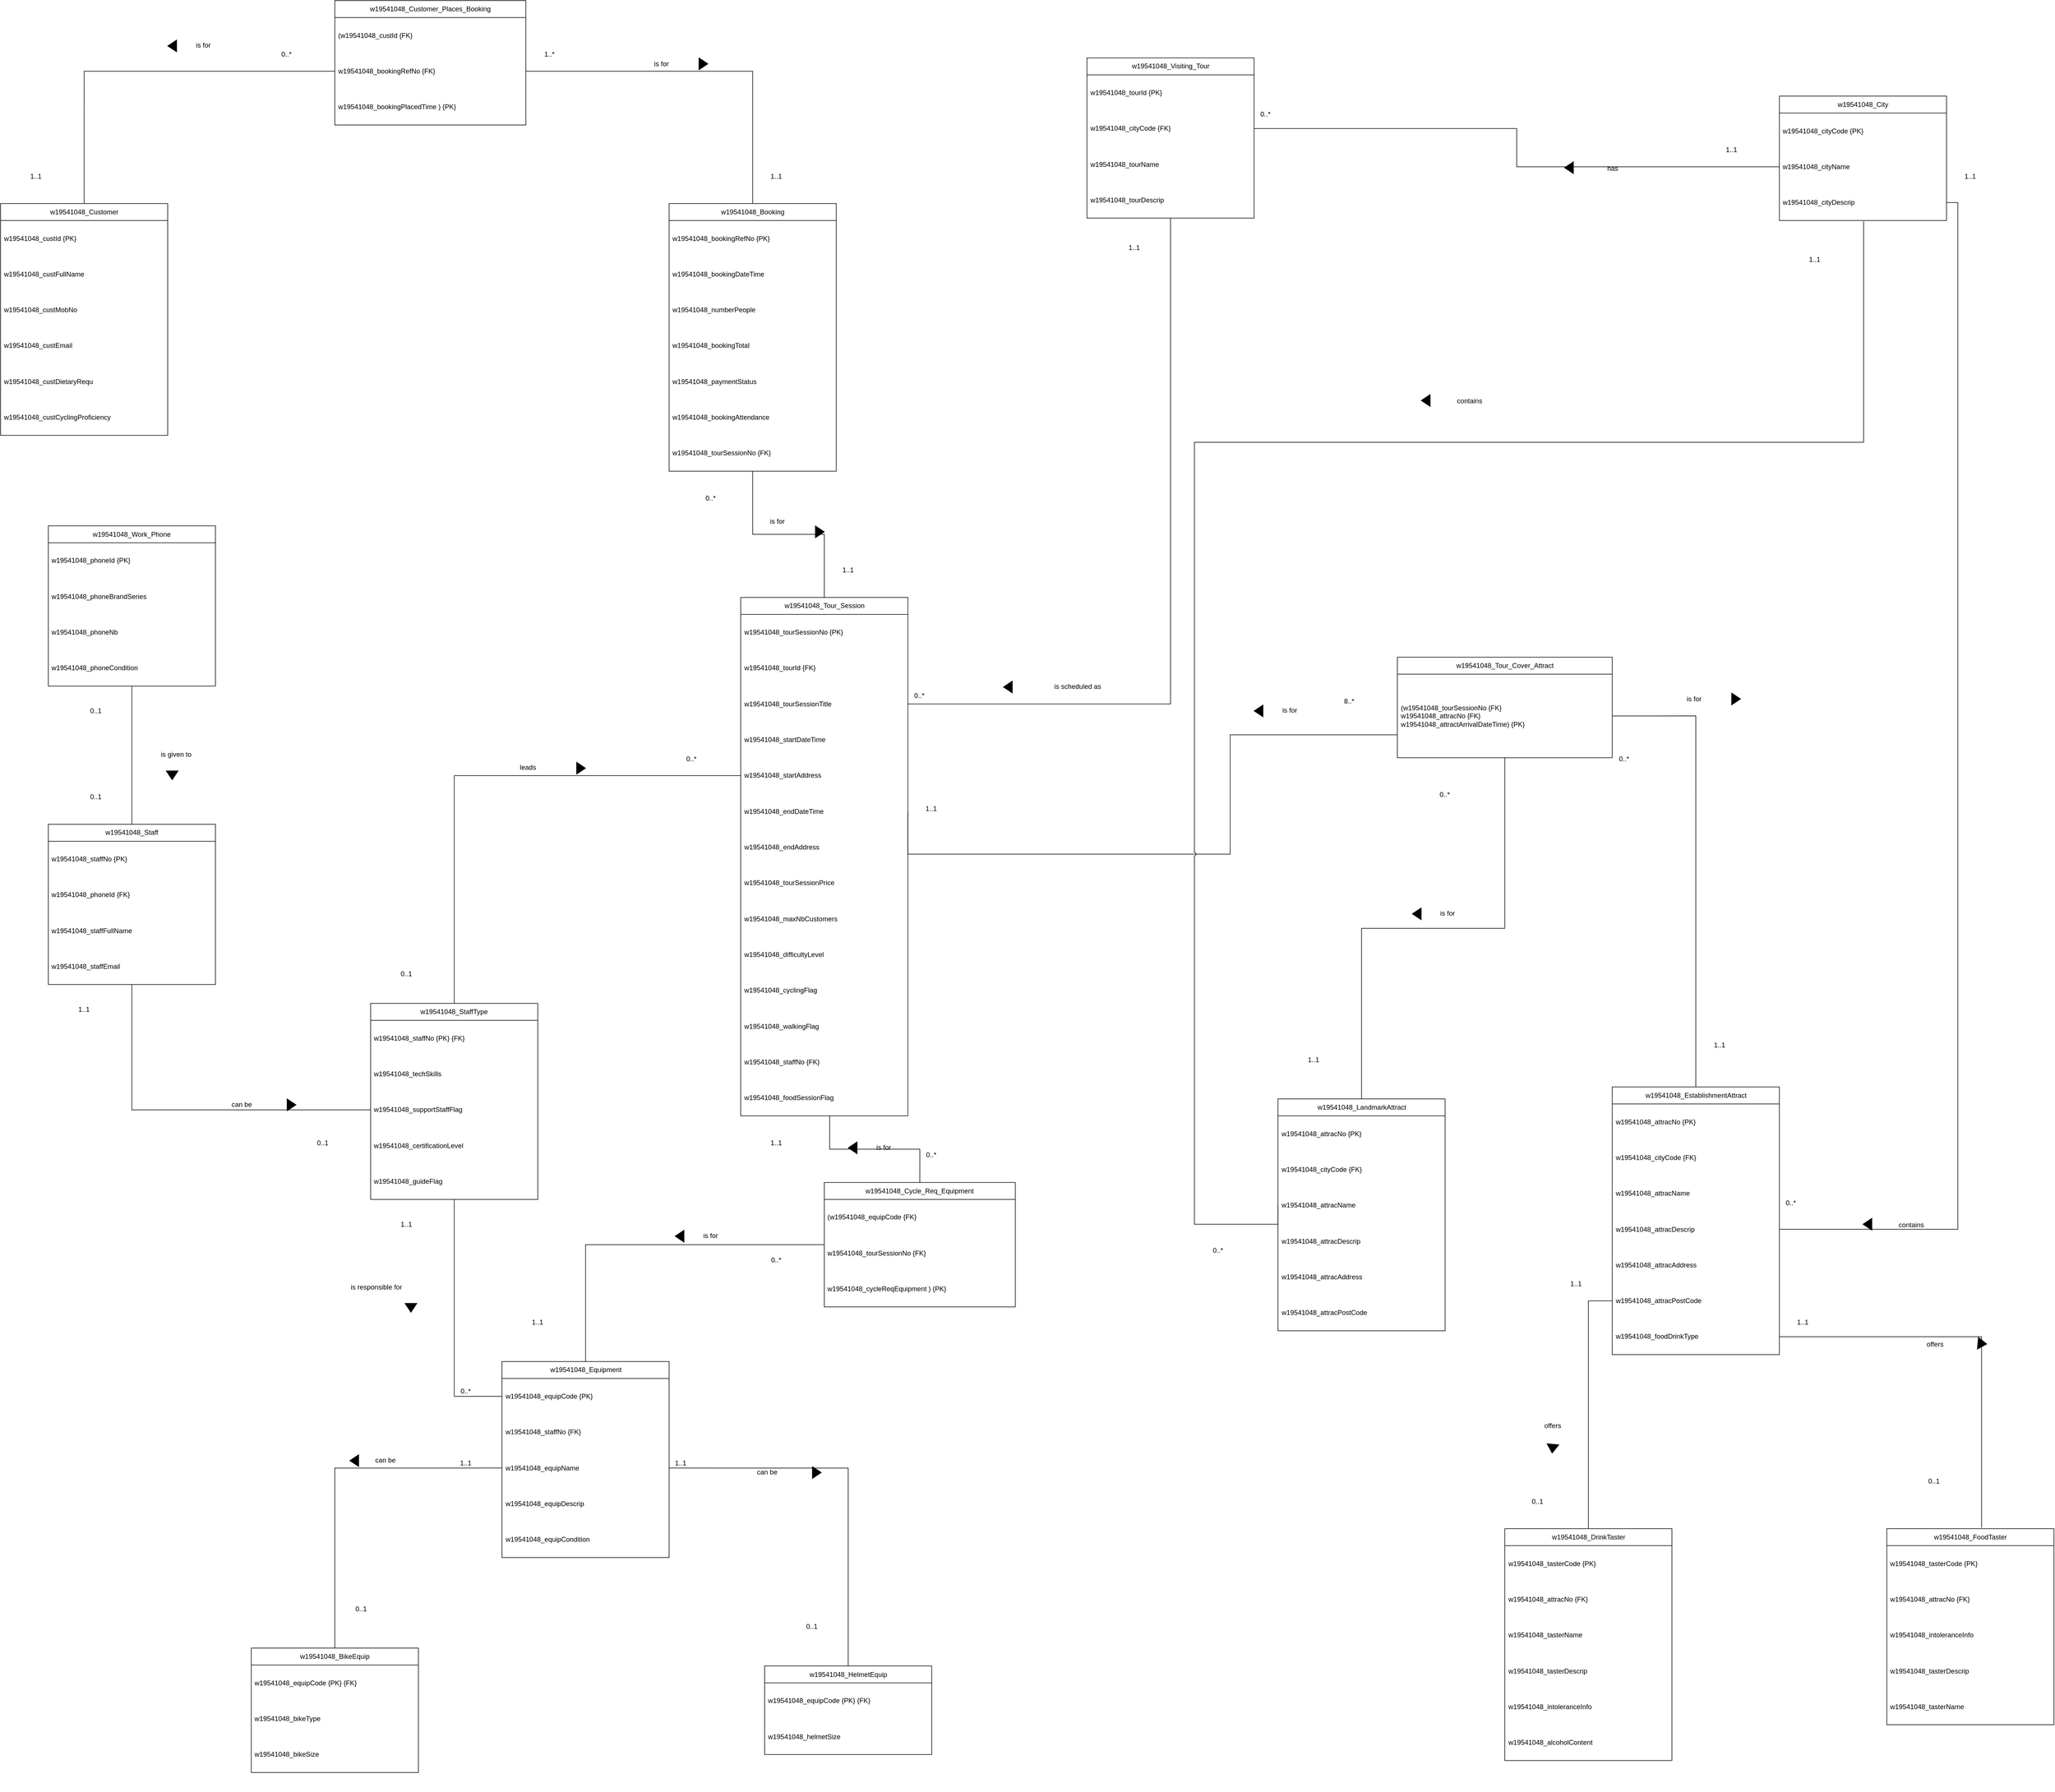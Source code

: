 <mxfile version="22.1.3" type="github">
  <diagram name="Page-1" id="IJoKYj80ms4uO_Z6W03P">
    <mxGraphModel dx="8927" dy="5007" grid="1" gridSize="10" guides="1" tooltips="1" connect="1" arrows="1" fold="1" page="1" pageScale="1" pageWidth="4000" pageHeight="4000" math="0" shadow="0">
      <root>
        <mxCell id="0" />
        <mxCell id="1" parent="0" />
        <mxCell id="bmH2QS8Xi0sfcgq4WeDn-260" value="" style="group" vertex="1" connectable="0" parent="1">
          <mxGeometry x="280" y="410" width="3630.66" height="3166.28" as="geometry" />
        </mxCell>
        <mxCell id="bmH2QS8Xi0sfcgq4WeDn-1" value="w19541048_Tour_Session" style="swimlane;fontStyle=0;childLayout=stackLayout;horizontal=1;startSize=30;horizontalStack=0;resizeParent=1;resizeParentMax=0;resizeLast=0;collapsible=1;marginBottom=0;whiteSpace=wrap;html=1;" vertex="1" parent="bmH2QS8Xi0sfcgq4WeDn-260">
          <mxGeometry x="1308.726" y="1055.427" width="295.519" height="916.558" as="geometry" />
        </mxCell>
        <mxCell id="bmH2QS8Xi0sfcgq4WeDn-2" value="w19541048_tourSessionNo {PK}" style="text;strokeColor=none;fillColor=none;align=left;verticalAlign=middle;spacingLeft=4;spacingRight=4;overflow=hidden;points=[[0,0.5],[1,0.5]];portConstraint=eastwest;rotatable=0;whiteSpace=wrap;html=1;" vertex="1" parent="bmH2QS8Xi0sfcgq4WeDn-1">
          <mxGeometry y="30" width="295.519" height="63.326" as="geometry" />
        </mxCell>
        <mxCell id="bmH2QS8Xi0sfcgq4WeDn-187" value="w19541048_tourId {FK}&amp;nbsp;" style="text;strokeColor=none;fillColor=none;align=left;verticalAlign=middle;spacingLeft=4;spacingRight=4;overflow=hidden;points=[[0,0.5],[1,0.5]];portConstraint=eastwest;rotatable=0;whiteSpace=wrap;html=1;" vertex="1" parent="bmH2QS8Xi0sfcgq4WeDn-1">
          <mxGeometry y="93.326" width="295.519" height="63.326" as="geometry" />
        </mxCell>
        <mxCell id="bmH2QS8Xi0sfcgq4WeDn-3" value="w19541048_tourSessionTitle" style="text;strokeColor=none;fillColor=none;align=left;verticalAlign=middle;spacingLeft=4;spacingRight=4;overflow=hidden;points=[[0,0.5],[1,0.5]];portConstraint=eastwest;rotatable=0;whiteSpace=wrap;html=1;" vertex="1" parent="bmH2QS8Xi0sfcgq4WeDn-1">
          <mxGeometry y="156.651" width="295.519" height="63.326" as="geometry" />
        </mxCell>
        <mxCell id="bmH2QS8Xi0sfcgq4WeDn-5" value="w19541048_startDateTime" style="text;strokeColor=none;fillColor=none;align=left;verticalAlign=middle;spacingLeft=4;spacingRight=4;overflow=hidden;points=[[0,0.5],[1,0.5]];portConstraint=eastwest;rotatable=0;whiteSpace=wrap;html=1;" vertex="1" parent="bmH2QS8Xi0sfcgq4WeDn-1">
          <mxGeometry y="219.977" width="295.519" height="63.326" as="geometry" />
        </mxCell>
        <mxCell id="bmH2QS8Xi0sfcgq4WeDn-6" value="w19541048_startAddress" style="text;strokeColor=none;fillColor=none;align=left;verticalAlign=middle;spacingLeft=4;spacingRight=4;overflow=hidden;points=[[0,0.5],[1,0.5]];portConstraint=eastwest;rotatable=0;whiteSpace=wrap;html=1;" vertex="1" parent="bmH2QS8Xi0sfcgq4WeDn-1">
          <mxGeometry y="283.302" width="295.519" height="63.326" as="geometry" />
        </mxCell>
        <mxCell id="bmH2QS8Xi0sfcgq4WeDn-7" value="w19541048_endDateTime" style="text;strokeColor=none;fillColor=none;align=left;verticalAlign=middle;spacingLeft=4;spacingRight=4;overflow=hidden;points=[[0,0.5],[1,0.5]];portConstraint=eastwest;rotatable=0;whiteSpace=wrap;html=1;" vertex="1" parent="bmH2QS8Xi0sfcgq4WeDn-1">
          <mxGeometry y="346.628" width="295.519" height="63.326" as="geometry" />
        </mxCell>
        <mxCell id="bmH2QS8Xi0sfcgq4WeDn-10" value="w19541048_endAddress" style="text;strokeColor=none;fillColor=none;align=left;verticalAlign=middle;spacingLeft=4;spacingRight=4;overflow=hidden;points=[[0,0.5],[1,0.5]];portConstraint=eastwest;rotatable=0;whiteSpace=wrap;html=1;" vertex="1" parent="bmH2QS8Xi0sfcgq4WeDn-1">
          <mxGeometry y="409.954" width="295.519" height="63.326" as="geometry" />
        </mxCell>
        <mxCell id="bmH2QS8Xi0sfcgq4WeDn-11" value="w19541048_tourSessionPrice" style="text;strokeColor=none;fillColor=none;align=left;verticalAlign=middle;spacingLeft=4;spacingRight=4;overflow=hidden;points=[[0,0.5],[1,0.5]];portConstraint=eastwest;rotatable=0;whiteSpace=wrap;html=1;" vertex="1" parent="bmH2QS8Xi0sfcgq4WeDn-1">
          <mxGeometry y="473.279" width="295.519" height="63.326" as="geometry" />
        </mxCell>
        <mxCell id="bmH2QS8Xi0sfcgq4WeDn-13" value="w19541048_maxNbCustomers" style="text;strokeColor=none;fillColor=none;align=left;verticalAlign=middle;spacingLeft=4;spacingRight=4;overflow=hidden;points=[[0,0.5],[1,0.5]];portConstraint=eastwest;rotatable=0;whiteSpace=wrap;html=1;" vertex="1" parent="bmH2QS8Xi0sfcgq4WeDn-1">
          <mxGeometry y="536.605" width="295.519" height="63.326" as="geometry" />
        </mxCell>
        <mxCell id="bmH2QS8Xi0sfcgq4WeDn-12" value="w19541048_difficultyLevel" style="text;strokeColor=none;fillColor=none;align=left;verticalAlign=middle;spacingLeft=4;spacingRight=4;overflow=hidden;points=[[0,0.5],[1,0.5]];portConstraint=eastwest;rotatable=0;whiteSpace=wrap;html=1;" vertex="1" parent="bmH2QS8Xi0sfcgq4WeDn-1">
          <mxGeometry y="599.93" width="295.519" height="63.326" as="geometry" />
        </mxCell>
        <mxCell id="bmH2QS8Xi0sfcgq4WeDn-8" value="w19541048_cyclingFlag" style="text;strokeColor=none;fillColor=none;align=left;verticalAlign=middle;spacingLeft=4;spacingRight=4;overflow=hidden;points=[[0,0.5],[1,0.5]];portConstraint=eastwest;rotatable=0;whiteSpace=wrap;html=1;" vertex="1" parent="bmH2QS8Xi0sfcgq4WeDn-1">
          <mxGeometry y="663.256" width="295.519" height="63.326" as="geometry" />
        </mxCell>
        <mxCell id="bmH2QS8Xi0sfcgq4WeDn-9" value="w19541048_walkingFlag" style="text;strokeColor=none;fillColor=none;align=left;verticalAlign=middle;spacingLeft=4;spacingRight=4;overflow=hidden;points=[[0,0.5],[1,0.5]];portConstraint=eastwest;rotatable=0;whiteSpace=wrap;html=1;" vertex="1" parent="bmH2QS8Xi0sfcgq4WeDn-1">
          <mxGeometry y="726.582" width="295.519" height="63.326" as="geometry" />
        </mxCell>
        <mxCell id="bmH2QS8Xi0sfcgq4WeDn-221" value="w19541048_staffNo {FK}" style="text;strokeColor=none;fillColor=none;align=left;verticalAlign=middle;spacingLeft=4;spacingRight=4;overflow=hidden;points=[[0,0.5],[1,0.5]];portConstraint=eastwest;rotatable=0;whiteSpace=wrap;html=1;" vertex="1" parent="bmH2QS8Xi0sfcgq4WeDn-1">
          <mxGeometry y="789.907" width="295.519" height="63.326" as="geometry" />
        </mxCell>
        <mxCell id="bmH2QS8Xi0sfcgq4WeDn-4" value="w19541048_foodSessionFlag" style="text;strokeColor=none;fillColor=none;align=left;verticalAlign=middle;spacingLeft=4;spacingRight=4;overflow=hidden;points=[[0,0.5],[1,0.5]];portConstraint=eastwest;rotatable=0;whiteSpace=wrap;html=1;" vertex="1" parent="bmH2QS8Xi0sfcgq4WeDn-1">
          <mxGeometry y="853.233" width="295.519" height="63.326" as="geometry" />
        </mxCell>
        <mxCell id="bmH2QS8Xi0sfcgq4WeDn-14" value="w19541048_Staff" style="swimlane;fontStyle=0;childLayout=stackLayout;horizontal=1;startSize=30;horizontalStack=0;resizeParent=1;resizeParentMax=0;resizeLast=0;collapsible=1;marginBottom=0;whiteSpace=wrap;html=1;" vertex="1" parent="bmH2QS8Xi0sfcgq4WeDn-260">
          <mxGeometry x="84.434" y="1456.489" width="295.519" height="283.302" as="geometry" />
        </mxCell>
        <mxCell id="bmH2QS8Xi0sfcgq4WeDn-16" value="w19541048_staffNo {PK}" style="text;strokeColor=none;fillColor=none;align=left;verticalAlign=middle;spacingLeft=4;spacingRight=4;overflow=hidden;points=[[0,0.5],[1,0.5]];portConstraint=eastwest;rotatable=0;whiteSpace=wrap;html=1;" vertex="1" parent="bmH2QS8Xi0sfcgq4WeDn-14">
          <mxGeometry y="30" width="295.519" height="63.326" as="geometry" />
        </mxCell>
        <mxCell id="bmH2QS8Xi0sfcgq4WeDn-258" value="w19541048_phoneId {FK}" style="text;strokeColor=none;fillColor=none;align=left;verticalAlign=middle;spacingLeft=4;spacingRight=4;overflow=hidden;points=[[0,0.5],[1,0.5]];portConstraint=eastwest;rotatable=0;whiteSpace=wrap;html=1;" vertex="1" parent="bmH2QS8Xi0sfcgq4WeDn-14">
          <mxGeometry y="93.326" width="295.519" height="63.326" as="geometry" />
        </mxCell>
        <mxCell id="bmH2QS8Xi0sfcgq4WeDn-257" value="w19541048_staffFullName" style="text;strokeColor=none;fillColor=none;align=left;verticalAlign=middle;spacingLeft=4;spacingRight=4;overflow=hidden;points=[[0,0.5],[1,0.5]];portConstraint=eastwest;rotatable=0;whiteSpace=wrap;html=1;" vertex="1" parent="bmH2QS8Xi0sfcgq4WeDn-14">
          <mxGeometry y="156.651" width="295.519" height="63.326" as="geometry" />
        </mxCell>
        <mxCell id="bmH2QS8Xi0sfcgq4WeDn-17" value="w19541048_staffEmail" style="text;strokeColor=none;fillColor=none;align=left;verticalAlign=middle;spacingLeft=4;spacingRight=4;overflow=hidden;points=[[0,0.5],[1,0.5]];portConstraint=eastwest;rotatable=0;whiteSpace=wrap;html=1;" vertex="1" parent="bmH2QS8Xi0sfcgq4WeDn-14">
          <mxGeometry y="219.977" width="295.519" height="63.326" as="geometry" />
        </mxCell>
        <mxCell id="bmH2QS8Xi0sfcgq4WeDn-216" style="edgeStyle=orthogonalEdgeStyle;rounded=0;orthogonalLoop=1;jettySize=auto;html=1;entryX=0;entryY=0.5;entryDx=0;entryDy=0;jumpStyle=arc;endArrow=none;endFill=0;" edge="1" parent="bmH2QS8Xi0sfcgq4WeDn-260" source="bmH2QS8Xi0sfcgq4WeDn-27" target="bmH2QS8Xi0sfcgq4WeDn-6">
          <mxGeometry relative="1" as="geometry" />
        </mxCell>
        <mxCell id="bmH2QS8Xi0sfcgq4WeDn-27" value="w19541048_StaffType" style="swimlane;fontStyle=0;childLayout=stackLayout;horizontal=1;startSize=30;horizontalStack=0;resizeParent=1;resizeParentMax=0;resizeLast=0;collapsible=1;marginBottom=0;whiteSpace=wrap;html=1;" vertex="1" parent="bmH2QS8Xi0sfcgq4WeDn-260">
          <mxGeometry x="654.363" y="1773.117" width="295.519" height="346.628" as="geometry" />
        </mxCell>
        <mxCell id="bmH2QS8Xi0sfcgq4WeDn-15" value="w19541048_staffNo {PK} {FK}" style="text;strokeColor=none;fillColor=none;align=left;verticalAlign=middle;spacingLeft=4;spacingRight=4;overflow=hidden;points=[[0,0.5],[1,0.5]];portConstraint=eastwest;rotatable=0;whiteSpace=wrap;html=1;" vertex="1" parent="bmH2QS8Xi0sfcgq4WeDn-27">
          <mxGeometry y="30" width="295.519" height="63.326" as="geometry" />
        </mxCell>
        <mxCell id="bmH2QS8Xi0sfcgq4WeDn-28" value="w19541048_techSkills" style="text;strokeColor=none;fillColor=none;align=left;verticalAlign=middle;spacingLeft=4;spacingRight=4;overflow=hidden;points=[[0,0.5],[1,0.5]];portConstraint=eastwest;rotatable=0;whiteSpace=wrap;html=1;" vertex="1" parent="bmH2QS8Xi0sfcgq4WeDn-27">
          <mxGeometry y="93.326" width="295.519" height="63.326" as="geometry" />
        </mxCell>
        <mxCell id="bmH2QS8Xi0sfcgq4WeDn-29" value="w19541048_supportStaffFlag" style="text;strokeColor=none;fillColor=none;align=left;verticalAlign=middle;spacingLeft=4;spacingRight=4;overflow=hidden;points=[[0,0.5],[1,0.5]];portConstraint=eastwest;rotatable=0;whiteSpace=wrap;html=1;" vertex="1" parent="bmH2QS8Xi0sfcgq4WeDn-27">
          <mxGeometry y="156.651" width="295.519" height="63.326" as="geometry" />
        </mxCell>
        <mxCell id="bmH2QS8Xi0sfcgq4WeDn-30" value="w19541048_certificationLevel" style="text;strokeColor=none;fillColor=none;align=left;verticalAlign=middle;spacingLeft=4;spacingRight=4;overflow=hidden;points=[[0,0.5],[1,0.5]];portConstraint=eastwest;rotatable=0;whiteSpace=wrap;html=1;" vertex="1" parent="bmH2QS8Xi0sfcgq4WeDn-27">
          <mxGeometry y="219.977" width="295.519" height="63.326" as="geometry" />
        </mxCell>
        <mxCell id="bmH2QS8Xi0sfcgq4WeDn-31" value="w19541048_guideFlag" style="text;strokeColor=none;fillColor=none;align=left;verticalAlign=middle;spacingLeft=4;spacingRight=4;overflow=hidden;points=[[0,0.5],[1,0.5]];portConstraint=eastwest;rotatable=0;whiteSpace=wrap;html=1;" vertex="1" parent="bmH2QS8Xi0sfcgq4WeDn-27">
          <mxGeometry y="283.302" width="295.519" height="63.326" as="geometry" />
        </mxCell>
        <mxCell id="bmH2QS8Xi0sfcgq4WeDn-40" style="edgeStyle=orthogonalEdgeStyle;rounded=0;orthogonalLoop=1;jettySize=auto;html=1;entryX=0;entryY=0.5;entryDx=0;entryDy=0;endArrow=none;endFill=0;jumpStyle=arc;" edge="1" parent="bmH2QS8Xi0sfcgq4WeDn-260" source="bmH2QS8Xi0sfcgq4WeDn-14" target="bmH2QS8Xi0sfcgq4WeDn-29">
          <mxGeometry relative="1" as="geometry" />
        </mxCell>
        <mxCell id="bmH2QS8Xi0sfcgq4WeDn-42" value="can be" style="text;html=1;resizable=0;points=[];;align=center;verticalAlign=middle;labelBackgroundColor=none;rounded=0;shadow=0;strokeWidth=1;fontSize=12;" vertex="1" connectable="0" parent="bmH2QS8Xi0sfcgq4WeDn-260">
          <mxGeometry x="422.168" y="1952.548" as="geometry">
            <mxPoint x="4" y="-1" as="offset" />
          </mxGeometry>
        </mxCell>
        <mxCell id="bmH2QS8Xi0sfcgq4WeDn-43" value="" style="triangle;whiteSpace=wrap;html=1;rotation=0;fillStyle=solid;fillColor=#000000;" vertex="1" parent="bmH2QS8Xi0sfcgq4WeDn-260">
          <mxGeometry x="506.604" y="1941.985" width="15.831" height="21.109" as="geometry" />
        </mxCell>
        <mxCell id="bmH2QS8Xi0sfcgq4WeDn-44" value="1..1" style="text;html=1;align=center;verticalAlign=middle;resizable=0;points=[];autosize=1;strokeColor=none;fillColor=none;" vertex="1" parent="bmH2QS8Xi0sfcgq4WeDn-260">
          <mxGeometry x="126.651" y="1768.895" width="40" height="30" as="geometry" />
        </mxCell>
        <mxCell id="bmH2QS8Xi0sfcgq4WeDn-45" value="0..1" style="text;html=1;align=center;verticalAlign=middle;resizable=0;points=[];autosize=1;strokeColor=none;fillColor=none;" vertex="1" parent="bmH2QS8Xi0sfcgq4WeDn-260">
          <mxGeometry x="548.821" y="2005.311" width="40" height="30" as="geometry" />
        </mxCell>
        <mxCell id="bmH2QS8Xi0sfcgq4WeDn-46" value="w19541048_DrinkTaster" style="swimlane;fontStyle=0;childLayout=stackLayout;horizontal=1;startSize=30;horizontalStack=0;resizeParent=1;resizeParentMax=0;resizeLast=0;collapsible=1;marginBottom=0;whiteSpace=wrap;html=1;" vertex="1" parent="bmH2QS8Xi0sfcgq4WeDn-260">
          <mxGeometry x="2659.67" y="2701.892" width="295.519" height="409.954" as="geometry" />
        </mxCell>
        <mxCell id="bmH2QS8Xi0sfcgq4WeDn-47" value="w19541048_tasterCode {PK}&amp;nbsp;" style="text;strokeColor=none;fillColor=none;align=left;verticalAlign=middle;spacingLeft=4;spacingRight=4;overflow=hidden;points=[[0,0.5],[1,0.5]];portConstraint=eastwest;rotatable=0;whiteSpace=wrap;html=1;" vertex="1" parent="bmH2QS8Xi0sfcgq4WeDn-46">
          <mxGeometry y="30" width="295.519" height="63.326" as="geometry" />
        </mxCell>
        <mxCell id="bmH2QS8Xi0sfcgq4WeDn-233" value="w19541048_attracNo {FK}&amp;nbsp;" style="text;strokeColor=none;fillColor=none;align=left;verticalAlign=middle;spacingLeft=4;spacingRight=4;overflow=hidden;points=[[0,0.5],[1,0.5]];portConstraint=eastwest;rotatable=0;whiteSpace=wrap;html=1;" vertex="1" parent="bmH2QS8Xi0sfcgq4WeDn-46">
          <mxGeometry y="93.326" width="295.519" height="63.326" as="geometry" />
        </mxCell>
        <mxCell id="bmH2QS8Xi0sfcgq4WeDn-48" value="w19541048_tasterName" style="text;strokeColor=none;fillColor=none;align=left;verticalAlign=middle;spacingLeft=4;spacingRight=4;overflow=hidden;points=[[0,0.5],[1,0.5]];portConstraint=eastwest;rotatable=0;whiteSpace=wrap;html=1;" vertex="1" parent="bmH2QS8Xi0sfcgq4WeDn-46">
          <mxGeometry y="156.651" width="295.519" height="63.326" as="geometry" />
        </mxCell>
        <mxCell id="bmH2QS8Xi0sfcgq4WeDn-49" value="w19541048_tasterDescrip" style="text;strokeColor=none;fillColor=none;align=left;verticalAlign=middle;spacingLeft=4;spacingRight=4;overflow=hidden;points=[[0,0.5],[1,0.5]];portConstraint=eastwest;rotatable=0;whiteSpace=wrap;html=1;" vertex="1" parent="bmH2QS8Xi0sfcgq4WeDn-46">
          <mxGeometry y="219.977" width="295.519" height="63.326" as="geometry" />
        </mxCell>
        <mxCell id="bmH2QS8Xi0sfcgq4WeDn-50" value="w19541048_intoleranceInfo" style="text;strokeColor=none;fillColor=none;align=left;verticalAlign=middle;spacingLeft=4;spacingRight=4;overflow=hidden;points=[[0,0.5],[1,0.5]];portConstraint=eastwest;rotatable=0;whiteSpace=wrap;html=1;" vertex="1" parent="bmH2QS8Xi0sfcgq4WeDn-46">
          <mxGeometry y="283.302" width="295.519" height="63.326" as="geometry" />
        </mxCell>
        <mxCell id="bmH2QS8Xi0sfcgq4WeDn-51" value="w19541048_alcoholContent" style="text;strokeColor=none;fillColor=none;align=left;verticalAlign=middle;spacingLeft=4;spacingRight=4;overflow=hidden;points=[[0,0.5],[1,0.5]];portConstraint=eastwest;rotatable=0;whiteSpace=wrap;html=1;" vertex="1" parent="bmH2QS8Xi0sfcgq4WeDn-46">
          <mxGeometry y="346.628" width="295.519" height="63.326" as="geometry" />
        </mxCell>
        <mxCell id="bmH2QS8Xi0sfcgq4WeDn-52" value="w19541048_FoodTaster" style="swimlane;fontStyle=0;childLayout=stackLayout;horizontal=1;startSize=30;horizontalStack=0;resizeParent=1;resizeParentMax=0;resizeLast=0;collapsible=1;marginBottom=0;whiteSpace=wrap;html=1;" vertex="1" parent="bmH2QS8Xi0sfcgq4WeDn-260">
          <mxGeometry x="3335.141" y="2701.892" width="295.519" height="346.628" as="geometry" />
        </mxCell>
        <mxCell id="bmH2QS8Xi0sfcgq4WeDn-58" value="w19541048_tasterCode {PK}&amp;nbsp;" style="text;strokeColor=none;fillColor=none;align=left;verticalAlign=middle;spacingLeft=4;spacingRight=4;overflow=hidden;points=[[0,0.5],[1,0.5]];portConstraint=eastwest;rotatable=0;whiteSpace=wrap;html=1;" vertex="1" parent="bmH2QS8Xi0sfcgq4WeDn-52">
          <mxGeometry y="30" width="295.519" height="63.326" as="geometry" />
        </mxCell>
        <mxCell id="bmH2QS8Xi0sfcgq4WeDn-234" value="w19541048_attracNo {FK}&amp;nbsp;" style="text;strokeColor=none;fillColor=none;align=left;verticalAlign=middle;spacingLeft=4;spacingRight=4;overflow=hidden;points=[[0,0.5],[1,0.5]];portConstraint=eastwest;rotatable=0;whiteSpace=wrap;html=1;" vertex="1" parent="bmH2QS8Xi0sfcgq4WeDn-52">
          <mxGeometry y="93.326" width="295.519" height="63.326" as="geometry" />
        </mxCell>
        <mxCell id="bmH2QS8Xi0sfcgq4WeDn-61" value="w19541048_intoleranceInfo" style="text;strokeColor=none;fillColor=none;align=left;verticalAlign=middle;spacingLeft=4;spacingRight=4;overflow=hidden;points=[[0,0.5],[1,0.5]];portConstraint=eastwest;rotatable=0;whiteSpace=wrap;html=1;" vertex="1" parent="bmH2QS8Xi0sfcgq4WeDn-52">
          <mxGeometry y="156.651" width="295.519" height="63.326" as="geometry" />
        </mxCell>
        <mxCell id="bmH2QS8Xi0sfcgq4WeDn-60" value="w19541048_tasterDescrip" style="text;strokeColor=none;fillColor=none;align=left;verticalAlign=middle;spacingLeft=4;spacingRight=4;overflow=hidden;points=[[0,0.5],[1,0.5]];portConstraint=eastwest;rotatable=0;whiteSpace=wrap;html=1;" vertex="1" parent="bmH2QS8Xi0sfcgq4WeDn-52">
          <mxGeometry y="219.977" width="295.519" height="63.326" as="geometry" />
        </mxCell>
        <mxCell id="bmH2QS8Xi0sfcgq4WeDn-59" value="w19541048_tasterName" style="text;strokeColor=none;fillColor=none;align=left;verticalAlign=middle;spacingLeft=4;spacingRight=4;overflow=hidden;points=[[0,0.5],[1,0.5]];portConstraint=eastwest;rotatable=0;whiteSpace=wrap;html=1;" vertex="1" parent="bmH2QS8Xi0sfcgq4WeDn-52">
          <mxGeometry y="283.302" width="295.519" height="63.326" as="geometry" />
        </mxCell>
        <mxCell id="bmH2QS8Xi0sfcgq4WeDn-62" value="w19541048_LandmarkAttract" style="swimlane;fontStyle=0;childLayout=stackLayout;horizontal=1;startSize=30;horizontalStack=0;resizeParent=1;resizeParentMax=0;resizeLast=0;collapsible=1;marginBottom=0;whiteSpace=wrap;html=1;" vertex="1" parent="bmH2QS8Xi0sfcgq4WeDn-260">
          <mxGeometry x="2258.608" y="1941.985" width="295.519" height="409.954" as="geometry" />
        </mxCell>
        <mxCell id="bmH2QS8Xi0sfcgq4WeDn-63" value="w19541048_attracNo {PK}&amp;nbsp;" style="text;strokeColor=none;fillColor=none;align=left;verticalAlign=middle;spacingLeft=4;spacingRight=4;overflow=hidden;points=[[0,0.5],[1,0.5]];portConstraint=eastwest;rotatable=0;whiteSpace=wrap;html=1;" vertex="1" parent="bmH2QS8Xi0sfcgq4WeDn-62">
          <mxGeometry y="30" width="295.519" height="63.326" as="geometry" />
        </mxCell>
        <mxCell id="bmH2QS8Xi0sfcgq4WeDn-203" value="w19541048_cityCode {FK}&amp;nbsp;" style="text;strokeColor=none;fillColor=none;align=left;verticalAlign=middle;spacingLeft=4;spacingRight=4;overflow=hidden;points=[[0,0.5],[1,0.5]];portConstraint=eastwest;rotatable=0;whiteSpace=wrap;html=1;" vertex="1" parent="bmH2QS8Xi0sfcgq4WeDn-62">
          <mxGeometry y="93.326" width="295.519" height="63.326" as="geometry" />
        </mxCell>
        <mxCell id="bmH2QS8Xi0sfcgq4WeDn-64" value="w19541048_attracName" style="text;strokeColor=none;fillColor=none;align=left;verticalAlign=middle;spacingLeft=4;spacingRight=4;overflow=hidden;points=[[0,0.5],[1,0.5]];portConstraint=eastwest;rotatable=0;whiteSpace=wrap;html=1;" vertex="1" parent="bmH2QS8Xi0sfcgq4WeDn-62">
          <mxGeometry y="156.651" width="295.519" height="63.326" as="geometry" />
        </mxCell>
        <mxCell id="bmH2QS8Xi0sfcgq4WeDn-65" value="w19541048_attracDescrip" style="text;strokeColor=none;fillColor=none;align=left;verticalAlign=middle;spacingLeft=4;spacingRight=4;overflow=hidden;points=[[0,0.5],[1,0.5]];portConstraint=eastwest;rotatable=0;whiteSpace=wrap;html=1;" vertex="1" parent="bmH2QS8Xi0sfcgq4WeDn-62">
          <mxGeometry y="219.977" width="295.519" height="63.326" as="geometry" />
        </mxCell>
        <mxCell id="bmH2QS8Xi0sfcgq4WeDn-66" value="w19541048_attracAddress" style="text;strokeColor=none;fillColor=none;align=left;verticalAlign=middle;spacingLeft=4;spacingRight=4;overflow=hidden;points=[[0,0.5],[1,0.5]];portConstraint=eastwest;rotatable=0;whiteSpace=wrap;html=1;" vertex="1" parent="bmH2QS8Xi0sfcgq4WeDn-62">
          <mxGeometry y="283.302" width="295.519" height="63.326" as="geometry" />
        </mxCell>
        <mxCell id="bmH2QS8Xi0sfcgq4WeDn-67" value="w19541048_attracPostCode" style="text;strokeColor=none;fillColor=none;align=left;verticalAlign=middle;spacingLeft=4;spacingRight=4;overflow=hidden;points=[[0,0.5],[1,0.5]];portConstraint=eastwest;rotatable=0;whiteSpace=wrap;html=1;" vertex="1" parent="bmH2QS8Xi0sfcgq4WeDn-62">
          <mxGeometry y="346.628" width="295.519" height="63.326" as="geometry" />
        </mxCell>
        <mxCell id="bmH2QS8Xi0sfcgq4WeDn-68" value="w19541048_EstablishmentAttract" style="swimlane;fontStyle=0;childLayout=stackLayout;horizontal=1;startSize=30;horizontalStack=0;resizeParent=1;resizeParentMax=0;resizeLast=0;collapsible=1;marginBottom=0;whiteSpace=wrap;html=1;" vertex="1" parent="bmH2QS8Xi0sfcgq4WeDn-260">
          <mxGeometry x="2849.646" y="1920.877" width="295.519" height="473.279" as="geometry" />
        </mxCell>
        <mxCell id="bmH2QS8Xi0sfcgq4WeDn-69" value="w19541048_attracNo {PK}&amp;nbsp;" style="text;strokeColor=none;fillColor=none;align=left;verticalAlign=middle;spacingLeft=4;spacingRight=4;overflow=hidden;points=[[0,0.5],[1,0.5]];portConstraint=eastwest;rotatable=0;whiteSpace=wrap;html=1;" vertex="1" parent="bmH2QS8Xi0sfcgq4WeDn-68">
          <mxGeometry y="30" width="295.519" height="63.326" as="geometry" />
        </mxCell>
        <mxCell id="bmH2QS8Xi0sfcgq4WeDn-204" value="w19541048_cityCode {FK}&amp;nbsp;" style="text;strokeColor=none;fillColor=none;align=left;verticalAlign=middle;spacingLeft=4;spacingRight=4;overflow=hidden;points=[[0,0.5],[1,0.5]];portConstraint=eastwest;rotatable=0;whiteSpace=wrap;html=1;" vertex="1" parent="bmH2QS8Xi0sfcgq4WeDn-68">
          <mxGeometry y="93.326" width="295.519" height="63.326" as="geometry" />
        </mxCell>
        <mxCell id="bmH2QS8Xi0sfcgq4WeDn-70" value="w19541048_attracName" style="text;strokeColor=none;fillColor=none;align=left;verticalAlign=middle;spacingLeft=4;spacingRight=4;overflow=hidden;points=[[0,0.5],[1,0.5]];portConstraint=eastwest;rotatable=0;whiteSpace=wrap;html=1;" vertex="1" parent="bmH2QS8Xi0sfcgq4WeDn-68">
          <mxGeometry y="156.651" width="295.519" height="63.326" as="geometry" />
        </mxCell>
        <mxCell id="bmH2QS8Xi0sfcgq4WeDn-71" value="w19541048_attracDescrip" style="text;strokeColor=none;fillColor=none;align=left;verticalAlign=middle;spacingLeft=4;spacingRight=4;overflow=hidden;points=[[0,0.5],[1,0.5]];portConstraint=eastwest;rotatable=0;whiteSpace=wrap;html=1;" vertex="1" parent="bmH2QS8Xi0sfcgq4WeDn-68">
          <mxGeometry y="219.977" width="295.519" height="63.326" as="geometry" />
        </mxCell>
        <mxCell id="bmH2QS8Xi0sfcgq4WeDn-72" value="w19541048_attracAddress" style="text;strokeColor=none;fillColor=none;align=left;verticalAlign=middle;spacingLeft=4;spacingRight=4;overflow=hidden;points=[[0,0.5],[1,0.5]];portConstraint=eastwest;rotatable=0;whiteSpace=wrap;html=1;" vertex="1" parent="bmH2QS8Xi0sfcgq4WeDn-68">
          <mxGeometry y="283.302" width="295.519" height="63.326" as="geometry" />
        </mxCell>
        <mxCell id="bmH2QS8Xi0sfcgq4WeDn-74" value="w19541048_attracPostCode" style="text;strokeColor=none;fillColor=none;align=left;verticalAlign=middle;spacingLeft=4;spacingRight=4;overflow=hidden;points=[[0,0.5],[1,0.5]];portConstraint=eastwest;rotatable=0;whiteSpace=wrap;html=1;" vertex="1" parent="bmH2QS8Xi0sfcgq4WeDn-68">
          <mxGeometry y="346.628" width="295.519" height="63.326" as="geometry" />
        </mxCell>
        <mxCell id="bmH2QS8Xi0sfcgq4WeDn-73" value="w19541048_foodDrinkType" style="text;strokeColor=none;fillColor=none;align=left;verticalAlign=middle;spacingLeft=4;spacingRight=4;overflow=hidden;points=[[0,0.5],[1,0.5]];portConstraint=eastwest;rotatable=0;whiteSpace=wrap;html=1;" vertex="1" parent="bmH2QS8Xi0sfcgq4WeDn-68">
          <mxGeometry y="409.954" width="295.519" height="63.326" as="geometry" />
        </mxCell>
        <mxCell id="bmH2QS8Xi0sfcgq4WeDn-75" value="w19541048_Equipment" style="swimlane;fontStyle=0;childLayout=stackLayout;horizontal=1;startSize=30;horizontalStack=0;resizeParent=1;resizeParentMax=0;resizeLast=0;collapsible=1;marginBottom=0;whiteSpace=wrap;html=1;" vertex="1" parent="bmH2QS8Xi0sfcgq4WeDn-260">
          <mxGeometry x="886.557" y="2406.373" width="295.519" height="346.628" as="geometry" />
        </mxCell>
        <mxCell id="bmH2QS8Xi0sfcgq4WeDn-76" value="w19541048_equipCode {PK}&amp;nbsp;" style="text;strokeColor=none;fillColor=none;align=left;verticalAlign=middle;spacingLeft=4;spacingRight=4;overflow=hidden;points=[[0,0.5],[1,0.5]];portConstraint=eastwest;rotatable=0;whiteSpace=wrap;html=1;" vertex="1" parent="bmH2QS8Xi0sfcgq4WeDn-75">
          <mxGeometry y="30" width="295.519" height="63.326" as="geometry" />
        </mxCell>
        <mxCell id="bmH2QS8Xi0sfcgq4WeDn-229" value="w19541048_staffNo {FK}" style="text;strokeColor=none;fillColor=none;align=left;verticalAlign=middle;spacingLeft=4;spacingRight=4;overflow=hidden;points=[[0,0.5],[1,0.5]];portConstraint=eastwest;rotatable=0;whiteSpace=wrap;html=1;" vertex="1" parent="bmH2QS8Xi0sfcgq4WeDn-75">
          <mxGeometry y="93.326" width="295.519" height="63.326" as="geometry" />
        </mxCell>
        <mxCell id="bmH2QS8Xi0sfcgq4WeDn-77" value="w19541048_equipName" style="text;strokeColor=none;fillColor=none;align=left;verticalAlign=middle;spacingLeft=4;spacingRight=4;overflow=hidden;points=[[0,0.5],[1,0.5]];portConstraint=eastwest;rotatable=0;whiteSpace=wrap;html=1;" vertex="1" parent="bmH2QS8Xi0sfcgq4WeDn-75">
          <mxGeometry y="156.651" width="295.519" height="63.326" as="geometry" />
        </mxCell>
        <mxCell id="bmH2QS8Xi0sfcgq4WeDn-78" value="w19541048_equipDescrip" style="text;strokeColor=none;fillColor=none;align=left;verticalAlign=middle;spacingLeft=4;spacingRight=4;overflow=hidden;points=[[0,0.5],[1,0.5]];portConstraint=eastwest;rotatable=0;whiteSpace=wrap;html=1;" vertex="1" parent="bmH2QS8Xi0sfcgq4WeDn-75">
          <mxGeometry y="219.977" width="295.519" height="63.326" as="geometry" />
        </mxCell>
        <mxCell id="bmH2QS8Xi0sfcgq4WeDn-79" value="w19541048_equipCondition" style="text;strokeColor=none;fillColor=none;align=left;verticalAlign=middle;spacingLeft=4;spacingRight=4;overflow=hidden;points=[[0,0.5],[1,0.5]];portConstraint=eastwest;rotatable=0;whiteSpace=wrap;html=1;" vertex="1" parent="bmH2QS8Xi0sfcgq4WeDn-75">
          <mxGeometry y="283.302" width="295.519" height="63.326" as="geometry" />
        </mxCell>
        <mxCell id="bmH2QS8Xi0sfcgq4WeDn-81" value="w19541048_BikeEquip" style="swimlane;fontStyle=0;childLayout=stackLayout;horizontal=1;startSize=30;horizontalStack=0;resizeParent=1;resizeParentMax=0;resizeLast=0;collapsible=1;marginBottom=0;whiteSpace=wrap;html=1;" vertex="1" parent="bmH2QS8Xi0sfcgq4WeDn-260">
          <mxGeometry x="443.278" y="2912.978" width="295.519" height="219.977" as="geometry" />
        </mxCell>
        <mxCell id="bmH2QS8Xi0sfcgq4WeDn-82" value="w19541048_equipCode {PK} {FK}&amp;nbsp;" style="text;strokeColor=none;fillColor=none;align=left;verticalAlign=middle;spacingLeft=4;spacingRight=4;overflow=hidden;points=[[0,0.5],[1,0.5]];portConstraint=eastwest;rotatable=0;whiteSpace=wrap;html=1;" vertex="1" parent="bmH2QS8Xi0sfcgq4WeDn-81">
          <mxGeometry y="30" width="295.519" height="63.326" as="geometry" />
        </mxCell>
        <mxCell id="bmH2QS8Xi0sfcgq4WeDn-83" value="w19541048_bikeType" style="text;strokeColor=none;fillColor=none;align=left;verticalAlign=middle;spacingLeft=4;spacingRight=4;overflow=hidden;points=[[0,0.5],[1,0.5]];portConstraint=eastwest;rotatable=0;whiteSpace=wrap;html=1;" vertex="1" parent="bmH2QS8Xi0sfcgq4WeDn-81">
          <mxGeometry y="93.326" width="295.519" height="63.326" as="geometry" />
        </mxCell>
        <mxCell id="bmH2QS8Xi0sfcgq4WeDn-84" value="w19541048_bikeSize" style="text;strokeColor=none;fillColor=none;align=left;verticalAlign=middle;spacingLeft=4;spacingRight=4;overflow=hidden;points=[[0,0.5],[1,0.5]];portConstraint=eastwest;rotatable=0;whiteSpace=wrap;html=1;" vertex="1" parent="bmH2QS8Xi0sfcgq4WeDn-81">
          <mxGeometry y="156.651" width="295.519" height="63.326" as="geometry" />
        </mxCell>
        <mxCell id="bmH2QS8Xi0sfcgq4WeDn-86" value="w19541048_HelmetEquip" style="swimlane;fontStyle=0;childLayout=stackLayout;horizontal=1;startSize=30;horizontalStack=0;resizeParent=1;resizeParentMax=0;resizeLast=0;collapsible=1;marginBottom=0;whiteSpace=wrap;html=1;" vertex="1" parent="bmH2QS8Xi0sfcgq4WeDn-260">
          <mxGeometry x="1350.943" y="2944.64" width="295.519" height="156.651" as="geometry" />
        </mxCell>
        <mxCell id="bmH2QS8Xi0sfcgq4WeDn-87" value="w19541048_equipCode {PK} {FK}&amp;nbsp;" style="text;strokeColor=none;fillColor=none;align=left;verticalAlign=middle;spacingLeft=4;spacingRight=4;overflow=hidden;points=[[0,0.5],[1,0.5]];portConstraint=eastwest;rotatable=0;whiteSpace=wrap;html=1;" vertex="1" parent="bmH2QS8Xi0sfcgq4WeDn-86">
          <mxGeometry y="30" width="295.519" height="63.326" as="geometry" />
        </mxCell>
        <mxCell id="bmH2QS8Xi0sfcgq4WeDn-88" value="w19541048_helmetSize" style="text;strokeColor=none;fillColor=none;align=left;verticalAlign=middle;spacingLeft=4;spacingRight=4;overflow=hidden;points=[[0,0.5],[1,0.5]];portConstraint=eastwest;rotatable=0;whiteSpace=wrap;html=1;" vertex="1" parent="bmH2QS8Xi0sfcgq4WeDn-86">
          <mxGeometry y="93.326" width="295.519" height="63.326" as="geometry" />
        </mxCell>
        <mxCell id="bmH2QS8Xi0sfcgq4WeDn-90" style="edgeStyle=orthogonalEdgeStyle;rounded=0;orthogonalLoop=1;jettySize=auto;html=1;exitX=0;exitY=0.5;exitDx=0;exitDy=0;entryX=0.5;entryY=0;entryDx=0;entryDy=0;endArrow=none;endFill=0;jumpStyle=arc;" edge="1" parent="bmH2QS8Xi0sfcgq4WeDn-260" source="bmH2QS8Xi0sfcgq4WeDn-77" target="bmH2QS8Xi0sfcgq4WeDn-81">
          <mxGeometry relative="1" as="geometry" />
        </mxCell>
        <mxCell id="bmH2QS8Xi0sfcgq4WeDn-91" style="edgeStyle=orthogonalEdgeStyle;rounded=0;orthogonalLoop=1;jettySize=auto;html=1;exitX=1;exitY=0.5;exitDx=0;exitDy=0;entryX=0.5;entryY=0;entryDx=0;entryDy=0;endArrow=none;endFill=0;jumpStyle=arc;" edge="1" parent="bmH2QS8Xi0sfcgq4WeDn-260" source="bmH2QS8Xi0sfcgq4WeDn-77" target="bmH2QS8Xi0sfcgq4WeDn-86">
          <mxGeometry relative="1" as="geometry" />
        </mxCell>
        <mxCell id="bmH2QS8Xi0sfcgq4WeDn-92" value="can be" style="text;html=1;resizable=0;points=[];;align=center;verticalAlign=middle;labelBackgroundColor=none;rounded=0;shadow=0;strokeWidth=1;fontSize=12;" vertex="1" connectable="0" parent="bmH2QS8Xi0sfcgq4WeDn-260">
          <mxGeometry x="1350.941" y="2602.691" as="geometry">
            <mxPoint x="4" y="-1" as="offset" />
          </mxGeometry>
        </mxCell>
        <mxCell id="bmH2QS8Xi0sfcgq4WeDn-93" value="" style="triangle;whiteSpace=wrap;html=1;rotation=0;fillStyle=solid;fillColor=#000000;" vertex="1" parent="bmH2QS8Xi0sfcgq4WeDn-260">
          <mxGeometry x="1435.377" y="2592.128" width="15.831" height="21.109" as="geometry" />
        </mxCell>
        <mxCell id="bmH2QS8Xi0sfcgq4WeDn-94" value="can be" style="text;html=1;resizable=0;points=[];;align=center;verticalAlign=middle;labelBackgroundColor=none;rounded=0;shadow=0;strokeWidth=1;fontSize=12;" vertex="1" connectable="0" parent="bmH2QS8Xi0sfcgq4WeDn-260">
          <mxGeometry x="675.47" y="2581.582" as="geometry">
            <mxPoint x="4" y="-1" as="offset" />
          </mxGeometry>
        </mxCell>
        <mxCell id="bmH2QS8Xi0sfcgq4WeDn-95" value="" style="triangle;whiteSpace=wrap;html=1;rotation=-180;fillStyle=solid;fillColor=#000000;" vertex="1" parent="bmH2QS8Xi0sfcgq4WeDn-260">
          <mxGeometry x="617.423" y="2571.019" width="15.831" height="21.109" as="geometry" />
        </mxCell>
        <mxCell id="bmH2QS8Xi0sfcgq4WeDn-96" value="1..1" style="text;html=1;align=center;verticalAlign=middle;resizable=0;points=[];autosize=1;strokeColor=none;fillColor=none;" vertex="1" parent="bmH2QS8Xi0sfcgq4WeDn-260">
          <mxGeometry x="802.123" y="2571.019" width="40" height="30" as="geometry" />
        </mxCell>
        <mxCell id="bmH2QS8Xi0sfcgq4WeDn-97" value="0..1" style="text;html=1;align=center;verticalAlign=middle;resizable=0;points=[];autosize=1;strokeColor=none;fillColor=none;" vertex="1" parent="bmH2QS8Xi0sfcgq4WeDn-260">
          <mxGeometry x="1414.269" y="2860.206" width="40" height="30" as="geometry" />
        </mxCell>
        <mxCell id="bmH2QS8Xi0sfcgq4WeDn-98" value="0..1" style="text;html=1;align=center;verticalAlign=middle;resizable=0;points=[];autosize=1;strokeColor=none;fillColor=none;" vertex="1" parent="bmH2QS8Xi0sfcgq4WeDn-260">
          <mxGeometry x="617.423" y="2828.543" width="40" height="30" as="geometry" />
        </mxCell>
        <mxCell id="bmH2QS8Xi0sfcgq4WeDn-106" style="edgeStyle=orthogonalEdgeStyle;rounded=0;orthogonalLoop=1;jettySize=auto;html=1;endArrow=none;endFill=0;jumpStyle=arc;" edge="1" parent="bmH2QS8Xi0sfcgq4WeDn-260" source="bmH2QS8Xi0sfcgq4WeDn-99" target="bmH2QS8Xi0sfcgq4WeDn-62">
          <mxGeometry relative="1" as="geometry" />
        </mxCell>
        <mxCell id="bmH2QS8Xi0sfcgq4WeDn-107" style="edgeStyle=orthogonalEdgeStyle;rounded=0;orthogonalLoop=1;jettySize=auto;html=1;entryX=0.5;entryY=0;entryDx=0;entryDy=0;exitX=1;exitY=0.5;exitDx=0;exitDy=0;endArrow=none;endFill=0;jumpStyle=arc;" edge="1" parent="bmH2QS8Xi0sfcgq4WeDn-260" source="bmH2QS8Xi0sfcgq4WeDn-100" target="bmH2QS8Xi0sfcgq4WeDn-68">
          <mxGeometry relative="1" as="geometry" />
        </mxCell>
        <mxCell id="bmH2QS8Xi0sfcgq4WeDn-99" value="w19541048_Tour_Cover_Attract" style="swimlane;fontStyle=0;childLayout=stackLayout;horizontal=1;startSize=30;horizontalStack=0;resizeParent=1;resizeParentMax=0;resizeLast=0;collapsible=1;marginBottom=0;whiteSpace=wrap;html=1;" vertex="1" parent="bmH2QS8Xi0sfcgq4WeDn-260">
          <mxGeometry x="2469.693" y="1160.969" width="379.953" height="177.76" as="geometry" />
        </mxCell>
        <mxCell id="bmH2QS8Xi0sfcgq4WeDn-100" value="(w19541048_tourSessionNo {FK}&lt;br&gt;w19541048_attracNo {FK}&lt;br&gt;w19541048_attractArrivalDateTime) {PK}&amp;nbsp;" style="text;strokeColor=none;fillColor=none;align=left;verticalAlign=middle;spacingLeft=4;spacingRight=4;overflow=hidden;points=[[0,0.5],[1,0.5]];portConstraint=eastwest;rotatable=0;whiteSpace=wrap;html=1;" vertex="1" parent="bmH2QS8Xi0sfcgq4WeDn-99">
          <mxGeometry y="30" width="379.953" height="147.76" as="geometry" />
        </mxCell>
        <mxCell id="bmH2QS8Xi0sfcgq4WeDn-105" style="edgeStyle=orthogonalEdgeStyle;rounded=0;orthogonalLoop=1;jettySize=auto;html=1;entryX=1;entryY=0.5;entryDx=0;entryDy=0;endArrow=none;endFill=0;jumpStyle=arc;" edge="1" parent="bmH2QS8Xi0sfcgq4WeDn-260" source="bmH2QS8Xi0sfcgq4WeDn-100" target="bmH2QS8Xi0sfcgq4WeDn-7">
          <mxGeometry relative="1" as="geometry">
            <Array as="points">
              <mxPoint x="2174.174" y="1298.175" />
              <mxPoint x="2174.174" y="1509.26" />
            </Array>
          </mxGeometry>
        </mxCell>
        <mxCell id="bmH2QS8Xi0sfcgq4WeDn-108" value="is for" style="text;html=1;resizable=0;points=[];;align=center;verticalAlign=middle;labelBackgroundColor=none;rounded=0;shadow=0;strokeWidth=1;fontSize=12;" vertex="1" connectable="0" parent="bmH2QS8Xi0sfcgq4WeDn-260">
          <mxGeometry x="2274.438" y="1255.966" as="geometry">
            <mxPoint x="4" y="-1" as="offset" />
          </mxGeometry>
        </mxCell>
        <mxCell id="bmH2QS8Xi0sfcgq4WeDn-109" value="" style="triangle;whiteSpace=wrap;html=1;rotation=-180;fillStyle=solid;fillColor=#000000;" vertex="1" parent="bmH2QS8Xi0sfcgq4WeDn-260">
          <mxGeometry x="2216.391" y="1245.403" width="15.831" height="21.109" as="geometry" />
        </mxCell>
        <mxCell id="bmH2QS8Xi0sfcgq4WeDn-110" value="is for" style="text;html=1;resizable=0;points=[];;align=center;verticalAlign=middle;labelBackgroundColor=none;rounded=0;shadow=0;strokeWidth=1;fontSize=12;" vertex="1" connectable="0" parent="bmH2QS8Xi0sfcgq4WeDn-260">
          <mxGeometry x="2992.126" y="1234.858" as="geometry">
            <mxPoint x="2" as="offset" />
          </mxGeometry>
        </mxCell>
        <mxCell id="bmH2QS8Xi0sfcgq4WeDn-111" value="" style="triangle;whiteSpace=wrap;html=1;rotation=0;fillStyle=solid;fillColor=#000000;" vertex="1" parent="bmH2QS8Xi0sfcgq4WeDn-260">
          <mxGeometry x="3060.731" y="1224.295" width="15.831" height="21.109" as="geometry" />
        </mxCell>
        <mxCell id="bmH2QS8Xi0sfcgq4WeDn-112" value="is for" style="text;html=1;resizable=0;points=[];;align=center;verticalAlign=middle;labelBackgroundColor=none;rounded=0;shadow=0;strokeWidth=1;fontSize=12;" vertex="1" connectable="0" parent="bmH2QS8Xi0sfcgq4WeDn-260">
          <mxGeometry x="2554.125" y="1614.811" as="geometry">
            <mxPoint x="4" y="-1" as="offset" />
          </mxGeometry>
        </mxCell>
        <mxCell id="bmH2QS8Xi0sfcgq4WeDn-113" value="" style="triangle;whiteSpace=wrap;html=1;rotation=-180;fillStyle=solid;fillColor=#000000;" vertex="1" parent="bmH2QS8Xi0sfcgq4WeDn-260">
          <mxGeometry x="2496.079" y="1604.249" width="15.831" height="21.109" as="geometry" />
        </mxCell>
        <mxCell id="bmH2QS8Xi0sfcgq4WeDn-114" value="1..1" style="text;html=1;align=center;verticalAlign=middle;resizable=0;points=[];autosize=1;strokeColor=none;fillColor=none;" vertex="1" parent="bmH2QS8Xi0sfcgq4WeDn-260">
          <mxGeometry x="1625.354" y="1414.272" width="40" height="30" as="geometry" />
        </mxCell>
        <mxCell id="bmH2QS8Xi0sfcgq4WeDn-115" value="1..1" style="text;html=1;align=center;verticalAlign=middle;resizable=0;points=[];autosize=1;strokeColor=none;fillColor=none;" vertex="1" parent="bmH2QS8Xi0sfcgq4WeDn-260">
          <mxGeometry x="2300.825" y="1857.551" width="40" height="30" as="geometry" />
        </mxCell>
        <mxCell id="bmH2QS8Xi0sfcgq4WeDn-116" value="1..1" style="text;html=1;align=center;verticalAlign=middle;resizable=0;points=[];autosize=1;strokeColor=none;fillColor=none;" vertex="1" parent="bmH2QS8Xi0sfcgq4WeDn-260">
          <mxGeometry x="3018.514" y="1832.221" width="40" height="30" as="geometry" />
        </mxCell>
        <mxCell id="bmH2QS8Xi0sfcgq4WeDn-117" value="0..*" style="text;html=1;align=center;verticalAlign=middle;resizable=0;points=[];autosize=1;strokeColor=none;fillColor=none;" vertex="1" parent="bmH2QS8Xi0sfcgq4WeDn-260">
          <mxGeometry x="2849.646" y="1325.616" width="40" height="30" as="geometry" />
        </mxCell>
        <mxCell id="bmH2QS8Xi0sfcgq4WeDn-118" value="0..*" style="text;html=1;align=center;verticalAlign=middle;resizable=0;points=[];autosize=1;strokeColor=none;fillColor=none;" vertex="1" parent="bmH2QS8Xi0sfcgq4WeDn-260">
          <mxGeometry x="2533.019" y="1388.941" width="40" height="30" as="geometry" />
        </mxCell>
        <mxCell id="bmH2QS8Xi0sfcgq4WeDn-119" value="8..*" style="text;html=1;align=center;verticalAlign=middle;resizable=0;points=[];autosize=1;strokeColor=none;fillColor=none;" vertex="1" parent="bmH2QS8Xi0sfcgq4WeDn-260">
          <mxGeometry x="2364.151" y="1224.295" width="40" height="30" as="geometry" />
        </mxCell>
        <mxCell id="bmH2QS8Xi0sfcgq4WeDn-120" value="w19541048_Customer" style="swimlane;fontStyle=0;childLayout=stackLayout;horizontal=1;startSize=30;horizontalStack=0;resizeParent=1;resizeParentMax=0;resizeLast=0;collapsible=1;marginBottom=0;whiteSpace=wrap;html=1;" vertex="1" parent="bmH2QS8Xi0sfcgq4WeDn-260">
          <mxGeometry y="358.845" width="295.519" height="409.954" as="geometry" />
        </mxCell>
        <mxCell id="bmH2QS8Xi0sfcgq4WeDn-121" value="w19541048_custId {PK}&amp;nbsp;" style="text;strokeColor=none;fillColor=none;align=left;verticalAlign=middle;spacingLeft=4;spacingRight=4;overflow=hidden;points=[[0,0.5],[1,0.5]];portConstraint=eastwest;rotatable=0;whiteSpace=wrap;html=1;" vertex="1" parent="bmH2QS8Xi0sfcgq4WeDn-120">
          <mxGeometry y="30" width="295.519" height="63.326" as="geometry" />
        </mxCell>
        <mxCell id="bmH2QS8Xi0sfcgq4WeDn-122" value="w19541048_custFullName" style="text;strokeColor=none;fillColor=none;align=left;verticalAlign=middle;spacingLeft=4;spacingRight=4;overflow=hidden;points=[[0,0.5],[1,0.5]];portConstraint=eastwest;rotatable=0;whiteSpace=wrap;html=1;" vertex="1" parent="bmH2QS8Xi0sfcgq4WeDn-120">
          <mxGeometry y="93.326" width="295.519" height="63.326" as="geometry" />
        </mxCell>
        <mxCell id="bmH2QS8Xi0sfcgq4WeDn-123" value="w19541048_custMobNo" style="text;strokeColor=none;fillColor=none;align=left;verticalAlign=middle;spacingLeft=4;spacingRight=4;overflow=hidden;points=[[0,0.5],[1,0.5]];portConstraint=eastwest;rotatable=0;whiteSpace=wrap;html=1;" vertex="1" parent="bmH2QS8Xi0sfcgq4WeDn-120">
          <mxGeometry y="156.651" width="295.519" height="63.326" as="geometry" />
        </mxCell>
        <mxCell id="bmH2QS8Xi0sfcgq4WeDn-124" value="w19541048_custEmail" style="text;strokeColor=none;fillColor=none;align=left;verticalAlign=middle;spacingLeft=4;spacingRight=4;overflow=hidden;points=[[0,0.5],[1,0.5]];portConstraint=eastwest;rotatable=0;whiteSpace=wrap;html=1;" vertex="1" parent="bmH2QS8Xi0sfcgq4WeDn-120">
          <mxGeometry y="219.977" width="295.519" height="63.326" as="geometry" />
        </mxCell>
        <mxCell id="bmH2QS8Xi0sfcgq4WeDn-125" value="w19541048_custDietaryRequ" style="text;strokeColor=none;fillColor=none;align=left;verticalAlign=middle;spacingLeft=4;spacingRight=4;overflow=hidden;points=[[0,0.5],[1,0.5]];portConstraint=eastwest;rotatable=0;whiteSpace=wrap;html=1;" vertex="1" parent="bmH2QS8Xi0sfcgq4WeDn-120">
          <mxGeometry y="283.302" width="295.519" height="63.326" as="geometry" />
        </mxCell>
        <mxCell id="bmH2QS8Xi0sfcgq4WeDn-138" value="w19541048_custCyclingProficiency" style="text;strokeColor=none;fillColor=none;align=left;verticalAlign=middle;spacingLeft=4;spacingRight=4;overflow=hidden;points=[[0,0.5],[1,0.5]];portConstraint=eastwest;rotatable=0;whiteSpace=wrap;html=1;" vertex="1" parent="bmH2QS8Xi0sfcgq4WeDn-120">
          <mxGeometry y="346.628" width="295.519" height="63.326" as="geometry" />
        </mxCell>
        <mxCell id="bmH2QS8Xi0sfcgq4WeDn-168" style="edgeStyle=orthogonalEdgeStyle;rounded=0;orthogonalLoop=1;jettySize=auto;html=1;entryX=0.5;entryY=0;entryDx=0;entryDy=0;endArrow=none;endFill=0;jumpStyle=arc;" edge="1" parent="bmH2QS8Xi0sfcgq4WeDn-260" source="bmH2QS8Xi0sfcgq4WeDn-126" target="bmH2QS8Xi0sfcgq4WeDn-1">
          <mxGeometry relative="1" as="geometry" />
        </mxCell>
        <mxCell id="bmH2QS8Xi0sfcgq4WeDn-126" value="w19541048_Booking" style="swimlane;fontStyle=0;childLayout=stackLayout;horizontal=1;startSize=30;horizontalStack=0;resizeParent=1;resizeParentMax=0;resizeLast=0;collapsible=1;marginBottom=0;whiteSpace=wrap;html=1;" vertex="1" parent="bmH2QS8Xi0sfcgq4WeDn-260">
          <mxGeometry x="1182.075" y="358.845" width="295.519" height="473.279" as="geometry" />
        </mxCell>
        <mxCell id="bmH2QS8Xi0sfcgq4WeDn-127" value="w19541048_bookingRefNo {PK}&amp;nbsp;" style="text;strokeColor=none;fillColor=none;align=left;verticalAlign=middle;spacingLeft=4;spacingRight=4;overflow=hidden;points=[[0,0.5],[1,0.5]];portConstraint=eastwest;rotatable=0;whiteSpace=wrap;html=1;" vertex="1" parent="bmH2QS8Xi0sfcgq4WeDn-126">
          <mxGeometry y="30" width="295.519" height="63.326" as="geometry" />
        </mxCell>
        <mxCell id="bmH2QS8Xi0sfcgq4WeDn-128" value="w19541048_bookingDateTime" style="text;strokeColor=none;fillColor=none;align=left;verticalAlign=middle;spacingLeft=4;spacingRight=4;overflow=hidden;points=[[0,0.5],[1,0.5]];portConstraint=eastwest;rotatable=0;whiteSpace=wrap;html=1;" vertex="1" parent="bmH2QS8Xi0sfcgq4WeDn-126">
          <mxGeometry y="93.326" width="295.519" height="63.326" as="geometry" />
        </mxCell>
        <mxCell id="bmH2QS8Xi0sfcgq4WeDn-129" value="w19541048_numberPeople" style="text;strokeColor=none;fillColor=none;align=left;verticalAlign=middle;spacingLeft=4;spacingRight=4;overflow=hidden;points=[[0,0.5],[1,0.5]];portConstraint=eastwest;rotatable=0;whiteSpace=wrap;html=1;" vertex="1" parent="bmH2QS8Xi0sfcgq4WeDn-126">
          <mxGeometry y="156.651" width="295.519" height="63.326" as="geometry" />
        </mxCell>
        <mxCell id="bmH2QS8Xi0sfcgq4WeDn-130" value="w19541048_bookingTotal" style="text;strokeColor=none;fillColor=none;align=left;verticalAlign=middle;spacingLeft=4;spacingRight=4;overflow=hidden;points=[[0,0.5],[1,0.5]];portConstraint=eastwest;rotatable=0;whiteSpace=wrap;html=1;" vertex="1" parent="bmH2QS8Xi0sfcgq4WeDn-126">
          <mxGeometry y="219.977" width="295.519" height="63.326" as="geometry" />
        </mxCell>
        <mxCell id="bmH2QS8Xi0sfcgq4WeDn-131" value="w19541048_paymentStatus" style="text;strokeColor=none;fillColor=none;align=left;verticalAlign=middle;spacingLeft=4;spacingRight=4;overflow=hidden;points=[[0,0.5],[1,0.5]];portConstraint=eastwest;rotatable=0;whiteSpace=wrap;html=1;" vertex="1" parent="bmH2QS8Xi0sfcgq4WeDn-126">
          <mxGeometry y="283.302" width="295.519" height="63.326" as="geometry" />
        </mxCell>
        <mxCell id="bmH2QS8Xi0sfcgq4WeDn-139" value="w19541048_bookingAttendance" style="text;strokeColor=none;fillColor=none;align=left;verticalAlign=middle;spacingLeft=4;spacingRight=4;overflow=hidden;points=[[0,0.5],[1,0.5]];portConstraint=eastwest;rotatable=0;whiteSpace=wrap;html=1;" vertex="1" parent="bmH2QS8Xi0sfcgq4WeDn-126">
          <mxGeometry y="346.628" width="295.519" height="63.326" as="geometry" />
        </mxCell>
        <mxCell id="bmH2QS8Xi0sfcgq4WeDn-173" value="w19541048_tourSessionNo {FK}" style="text;strokeColor=none;fillColor=none;align=left;verticalAlign=middle;spacingLeft=4;spacingRight=4;overflow=hidden;points=[[0,0.5],[1,0.5]];portConstraint=eastwest;rotatable=0;whiteSpace=wrap;html=1;" vertex="1" parent="bmH2QS8Xi0sfcgq4WeDn-126">
          <mxGeometry y="409.954" width="295.519" height="63.326" as="geometry" />
        </mxCell>
        <mxCell id="bmH2QS8Xi0sfcgq4WeDn-132" value="w19541048_Customer_Places_Booking" style="swimlane;fontStyle=0;childLayout=stackLayout;horizontal=1;startSize=30;horizontalStack=0;resizeParent=1;resizeParentMax=0;resizeLast=0;collapsible=1;marginBottom=0;whiteSpace=wrap;html=1;" vertex="1" parent="bmH2QS8Xi0sfcgq4WeDn-260">
          <mxGeometry x="591.038" width="337.736" height="219.977" as="geometry" />
        </mxCell>
        <mxCell id="bmH2QS8Xi0sfcgq4WeDn-133" value="(w19541048_custId {FK}" style="text;strokeColor=none;fillColor=none;align=left;verticalAlign=middle;spacingLeft=4;spacingRight=4;overflow=hidden;points=[[0,0.5],[1,0.5]];portConstraint=eastwest;rotatable=0;whiteSpace=wrap;html=1;" vertex="1" parent="bmH2QS8Xi0sfcgq4WeDn-132">
          <mxGeometry y="30" width="337.736" height="63.326" as="geometry" />
        </mxCell>
        <mxCell id="bmH2QS8Xi0sfcgq4WeDn-134" value="w19541048_bookingRefNo {FK}" style="text;strokeColor=none;fillColor=none;align=left;verticalAlign=middle;spacingLeft=4;spacingRight=4;overflow=hidden;points=[[0,0.5],[1,0.5]];portConstraint=eastwest;rotatable=0;whiteSpace=wrap;html=1;" vertex="1" parent="bmH2QS8Xi0sfcgq4WeDn-132">
          <mxGeometry y="93.326" width="337.736" height="63.326" as="geometry" />
        </mxCell>
        <mxCell id="bmH2QS8Xi0sfcgq4WeDn-135" value="w19541048_bookingPlacedTime ) {PK}" style="text;strokeColor=none;fillColor=none;align=left;verticalAlign=middle;spacingLeft=4;spacingRight=4;overflow=hidden;points=[[0,0.5],[1,0.5]];portConstraint=eastwest;rotatable=0;whiteSpace=wrap;html=1;" vertex="1" parent="bmH2QS8Xi0sfcgq4WeDn-132">
          <mxGeometry y="156.651" width="337.736" height="63.326" as="geometry" />
        </mxCell>
        <mxCell id="bmH2QS8Xi0sfcgq4WeDn-140" style="edgeStyle=orthogonalEdgeStyle;rounded=0;orthogonalLoop=1;jettySize=auto;html=1;exitX=0;exitY=0.5;exitDx=0;exitDy=0;entryX=0.5;entryY=0;entryDx=0;entryDy=0;endArrow=none;endFill=0;jumpStyle=arc;" edge="1" parent="bmH2QS8Xi0sfcgq4WeDn-260" source="bmH2QS8Xi0sfcgq4WeDn-134" target="bmH2QS8Xi0sfcgq4WeDn-120">
          <mxGeometry relative="1" as="geometry" />
        </mxCell>
        <mxCell id="bmH2QS8Xi0sfcgq4WeDn-141" style="edgeStyle=orthogonalEdgeStyle;rounded=0;orthogonalLoop=1;jettySize=auto;html=1;exitX=1;exitY=0.5;exitDx=0;exitDy=0;endArrow=none;endFill=0;jumpStyle=arc;" edge="1" parent="bmH2QS8Xi0sfcgq4WeDn-260" source="bmH2QS8Xi0sfcgq4WeDn-134" target="bmH2QS8Xi0sfcgq4WeDn-126">
          <mxGeometry relative="1" as="geometry" />
        </mxCell>
        <mxCell id="bmH2QS8Xi0sfcgq4WeDn-142" value="0..*" style="text;html=1;align=center;verticalAlign=middle;resizable=0;points=[];autosize=1;strokeColor=none;fillColor=none;" vertex="1" parent="bmH2QS8Xi0sfcgq4WeDn-260">
          <mxGeometry x="485.495" y="80.212" width="40" height="30" as="geometry" />
        </mxCell>
        <mxCell id="bmH2QS8Xi0sfcgq4WeDn-143" value="1..*" style="text;html=1;align=center;verticalAlign=middle;resizable=0;points=[];autosize=1;strokeColor=none;fillColor=none;" vertex="1" parent="bmH2QS8Xi0sfcgq4WeDn-260">
          <mxGeometry x="949.882" y="80.212" width="40" height="30" as="geometry" />
        </mxCell>
        <mxCell id="bmH2QS8Xi0sfcgq4WeDn-144" value="1..1" style="text;html=1;align=center;verticalAlign=middle;resizable=0;points=[];autosize=1;strokeColor=none;fillColor=none;" vertex="1" parent="bmH2QS8Xi0sfcgq4WeDn-260">
          <mxGeometry x="42.217" y="295.519" width="40" height="30" as="geometry" />
        </mxCell>
        <mxCell id="bmH2QS8Xi0sfcgq4WeDn-145" value="1..1" style="text;html=1;align=center;verticalAlign=middle;resizable=0;points=[];autosize=1;strokeColor=none;fillColor=none;" vertex="1" parent="bmH2QS8Xi0sfcgq4WeDn-260">
          <mxGeometry x="1350.943" y="295.519" width="40" height="30" as="geometry" />
        </mxCell>
        <mxCell id="bmH2QS8Xi0sfcgq4WeDn-146" value="is for" style="text;html=1;resizable=0;points=[];;align=center;verticalAlign=middle;labelBackgroundColor=none;rounded=0;shadow=0;strokeWidth=1;fontSize=12;" vertex="1" connectable="0" parent="bmH2QS8Xi0sfcgq4WeDn-260">
          <mxGeometry x="353.565" y="80.221" as="geometry">
            <mxPoint x="4" y="-1" as="offset" />
          </mxGeometry>
        </mxCell>
        <mxCell id="bmH2QS8Xi0sfcgq4WeDn-147" value="" style="triangle;whiteSpace=wrap;html=1;rotation=-180;fillStyle=solid;fillColor=#000000;" vertex="1" parent="bmH2QS8Xi0sfcgq4WeDn-260">
          <mxGeometry x="295.519" y="69.658" width="15.831" height="21.109" as="geometry" />
        </mxCell>
        <mxCell id="bmH2QS8Xi0sfcgq4WeDn-148" value="is for" style="text;html=1;resizable=0;points=[];;align=center;verticalAlign=middle;labelBackgroundColor=none;rounded=0;shadow=0;strokeWidth=1;fontSize=12;" vertex="1" connectable="0" parent="bmH2QS8Xi0sfcgq4WeDn-260">
          <mxGeometry x="1166.242" y="111.884" as="geometry">
            <mxPoint x="2" as="offset" />
          </mxGeometry>
        </mxCell>
        <mxCell id="bmH2QS8Xi0sfcgq4WeDn-149" value="" style="triangle;whiteSpace=wrap;html=1;rotation=0;fillStyle=solid;fillColor=#000000;" vertex="1" parent="bmH2QS8Xi0sfcgq4WeDn-260">
          <mxGeometry x="1234.847" y="101.321" width="15.831" height="21.109" as="geometry" />
        </mxCell>
        <mxCell id="bmH2QS8Xi0sfcgq4WeDn-155" style="edgeStyle=orthogonalEdgeStyle;rounded=0;orthogonalLoop=1;jettySize=auto;html=1;endArrow=none;endFill=0;jumpStyle=arc;" edge="1" parent="bmH2QS8Xi0sfcgq4WeDn-260" source="bmH2QS8Xi0sfcgq4WeDn-150" target="bmH2QS8Xi0sfcgq4WeDn-75">
          <mxGeometry relative="1" as="geometry" />
        </mxCell>
        <mxCell id="bmH2QS8Xi0sfcgq4WeDn-150" value="w19541048_Cycle_Req_Equipment" style="swimlane;fontStyle=0;childLayout=stackLayout;horizontal=1;startSize=30;horizontalStack=0;resizeParent=1;resizeParentMax=0;resizeLast=0;collapsible=1;marginBottom=0;whiteSpace=wrap;html=1;" vertex="1" parent="bmH2QS8Xi0sfcgq4WeDn-260">
          <mxGeometry x="1456.486" y="2089.745" width="337.736" height="219.977" as="geometry" />
        </mxCell>
        <mxCell id="bmH2QS8Xi0sfcgq4WeDn-151" value="(w19541048_equipCode {FK}&amp;nbsp;" style="text;strokeColor=none;fillColor=none;align=left;verticalAlign=middle;spacingLeft=4;spacingRight=4;overflow=hidden;points=[[0,0.5],[1,0.5]];portConstraint=eastwest;rotatable=0;whiteSpace=wrap;html=1;" vertex="1" parent="bmH2QS8Xi0sfcgq4WeDn-150">
          <mxGeometry y="30" width="337.736" height="63.326" as="geometry" />
        </mxCell>
        <mxCell id="bmH2QS8Xi0sfcgq4WeDn-152" value="w19541048_tourSessionNo {FK}" style="text;strokeColor=none;fillColor=none;align=left;verticalAlign=middle;spacingLeft=4;spacingRight=4;overflow=hidden;points=[[0,0.5],[1,0.5]];portConstraint=eastwest;rotatable=0;whiteSpace=wrap;html=1;" vertex="1" parent="bmH2QS8Xi0sfcgq4WeDn-150">
          <mxGeometry y="93.326" width="337.736" height="63.326" as="geometry" />
        </mxCell>
        <mxCell id="bmH2QS8Xi0sfcgq4WeDn-153" value="w19541048_cycleReqEquipment ) {PK}" style="text;strokeColor=none;fillColor=none;align=left;verticalAlign=middle;spacingLeft=4;spacingRight=4;overflow=hidden;points=[[0,0.5],[1,0.5]];portConstraint=eastwest;rotatable=0;whiteSpace=wrap;html=1;" vertex="1" parent="bmH2QS8Xi0sfcgq4WeDn-150">
          <mxGeometry y="156.651" width="337.736" height="63.326" as="geometry" />
        </mxCell>
        <mxCell id="bmH2QS8Xi0sfcgq4WeDn-156" style="edgeStyle=orthogonalEdgeStyle;rounded=0;orthogonalLoop=1;jettySize=auto;html=1;exitX=0.5;exitY=0;exitDx=0;exitDy=0;entryX=0.532;entryY=0.999;entryDx=0;entryDy=0;entryPerimeter=0;endArrow=none;endFill=0;jumpStyle=arc;" edge="1" parent="bmH2QS8Xi0sfcgq4WeDn-260" source="bmH2QS8Xi0sfcgq4WeDn-150" target="bmH2QS8Xi0sfcgq4WeDn-4">
          <mxGeometry relative="1" as="geometry" />
        </mxCell>
        <mxCell id="bmH2QS8Xi0sfcgq4WeDn-157" value="0..*" style="text;html=1;align=center;verticalAlign=middle;resizable=0;points=[];autosize=1;strokeColor=none;fillColor=none;" vertex="1" parent="bmH2QS8Xi0sfcgq4WeDn-260">
          <mxGeometry x="1350.943" y="2212.174" width="40" height="30" as="geometry" />
        </mxCell>
        <mxCell id="bmH2QS8Xi0sfcgq4WeDn-158" value="0..*" style="text;html=1;align=center;verticalAlign=middle;resizable=0;points=[];autosize=1;strokeColor=none;fillColor=none;" vertex="1" parent="bmH2QS8Xi0sfcgq4WeDn-260">
          <mxGeometry x="1625.354" y="2026.419" width="40" height="30" as="geometry" />
        </mxCell>
        <mxCell id="bmH2QS8Xi0sfcgq4WeDn-159" value="1..1" style="text;html=1;align=center;verticalAlign=middle;resizable=0;points=[];autosize=1;strokeColor=none;fillColor=none;" vertex="1" parent="bmH2QS8Xi0sfcgq4WeDn-260">
          <mxGeometry x="1350.943" y="2005.311" width="40" height="30" as="geometry" />
        </mxCell>
        <mxCell id="bmH2QS8Xi0sfcgq4WeDn-160" value="1..1" style="text;html=1;align=center;verticalAlign=middle;resizable=0;points=[];autosize=1;strokeColor=none;fillColor=none;" vertex="1" parent="bmH2QS8Xi0sfcgq4WeDn-260">
          <mxGeometry x="928.773" y="2321.939" width="40" height="30" as="geometry" />
        </mxCell>
        <mxCell id="bmH2QS8Xi0sfcgq4WeDn-164" value="is for" style="text;html=1;resizable=0;points=[];;align=center;verticalAlign=middle;labelBackgroundColor=none;rounded=0;shadow=0;strokeWidth=1;fontSize=12;" vertex="1" connectable="0" parent="bmH2QS8Xi0sfcgq4WeDn-260">
          <mxGeometry x="1250.676" y="2184.742" as="geometry">
            <mxPoint x="4" y="-1" as="offset" />
          </mxGeometry>
        </mxCell>
        <mxCell id="bmH2QS8Xi0sfcgq4WeDn-165" value="" style="triangle;whiteSpace=wrap;html=1;rotation=-180;fillStyle=solid;fillColor=#000000;" vertex="1" parent="bmH2QS8Xi0sfcgq4WeDn-260">
          <mxGeometry x="1192.63" y="2174.179" width="15.831" height="21.109" as="geometry" />
        </mxCell>
        <mxCell id="bmH2QS8Xi0sfcgq4WeDn-166" value="is for" style="text;html=1;resizable=0;points=[];;align=center;verticalAlign=middle;labelBackgroundColor=none;rounded=0;shadow=0;strokeWidth=1;fontSize=12;" vertex="1" connectable="0" parent="bmH2QS8Xi0sfcgq4WeDn-260">
          <mxGeometry x="1556.749" y="2028.539" as="geometry">
            <mxPoint x="4" y="-1" as="offset" />
          </mxGeometry>
        </mxCell>
        <mxCell id="bmH2QS8Xi0sfcgq4WeDn-167" value="" style="triangle;whiteSpace=wrap;html=1;rotation=-180;fillStyle=solid;fillColor=#000000;" vertex="1" parent="bmH2QS8Xi0sfcgq4WeDn-260">
          <mxGeometry x="1498.703" y="2017.976" width="15.831" height="21.109" as="geometry" />
        </mxCell>
        <mxCell id="bmH2QS8Xi0sfcgq4WeDn-169" value="is for" style="text;html=1;resizable=0;points=[];;align=center;verticalAlign=middle;labelBackgroundColor=none;rounded=0;shadow=0;strokeWidth=1;fontSize=12;" vertex="1" connectable="0" parent="bmH2QS8Xi0sfcgq4WeDn-260">
          <mxGeometry x="1372.05" y="907.676" as="geometry">
            <mxPoint x="1" y="13" as="offset" />
          </mxGeometry>
        </mxCell>
        <mxCell id="bmH2QS8Xi0sfcgq4WeDn-170" value="" style="triangle;whiteSpace=wrap;html=1;rotation=0;fillStyle=solid;fillColor=#000000;" vertex="1" parent="bmH2QS8Xi0sfcgq4WeDn-260">
          <mxGeometry x="1440.654" y="928.775" width="15.831" height="21.109" as="geometry" />
        </mxCell>
        <mxCell id="bmH2QS8Xi0sfcgq4WeDn-171" value="0..*" style="text;html=1;align=center;verticalAlign=middle;resizable=0;points=[];autosize=1;strokeColor=none;fillColor=none;" vertex="1" parent="bmH2QS8Xi0sfcgq4WeDn-260">
          <mxGeometry x="1234.847" y="865.45" width="40" height="30" as="geometry" />
        </mxCell>
        <mxCell id="bmH2QS8Xi0sfcgq4WeDn-172" value="1..1" style="text;html=1;align=center;verticalAlign=middle;resizable=0;points=[];autosize=1;strokeColor=none;fillColor=none;" vertex="1" parent="bmH2QS8Xi0sfcgq4WeDn-260">
          <mxGeometry x="1477.594" y="992.101" width="40" height="30" as="geometry" />
        </mxCell>
        <mxCell id="bmH2QS8Xi0sfcgq4WeDn-182" style="edgeStyle=orthogonalEdgeStyle;rounded=0;orthogonalLoop=1;jettySize=auto;html=1;entryX=1;entryY=0.5;entryDx=0;entryDy=0;endArrow=none;endFill=0;jumpStyle=arc;" edge="1" parent="bmH2QS8Xi0sfcgq4WeDn-260" source="bmH2QS8Xi0sfcgq4WeDn-174" target="bmH2QS8Xi0sfcgq4WeDn-3">
          <mxGeometry relative="1" as="geometry" />
        </mxCell>
        <mxCell id="bmH2QS8Xi0sfcgq4WeDn-174" value="w19541048_Visiting_Tour" style="swimlane;fontStyle=0;childLayout=stackLayout;horizontal=1;startSize=30;horizontalStack=0;resizeParent=1;resizeParentMax=0;resizeLast=0;collapsible=1;marginBottom=0;whiteSpace=wrap;html=1;" vertex="1" parent="bmH2QS8Xi0sfcgq4WeDn-260">
          <mxGeometry x="1920.872" y="101.321" width="295.519" height="283.302" as="geometry" />
        </mxCell>
        <mxCell id="bmH2QS8Xi0sfcgq4WeDn-175" value="w19541048_tourId {PK}&amp;nbsp;" style="text;strokeColor=none;fillColor=none;align=left;verticalAlign=middle;spacingLeft=4;spacingRight=4;overflow=hidden;points=[[0,0.5],[1,0.5]];portConstraint=eastwest;rotatable=0;whiteSpace=wrap;html=1;" vertex="1" parent="bmH2QS8Xi0sfcgq4WeDn-174">
          <mxGeometry y="30" width="295.519" height="63.326" as="geometry" />
        </mxCell>
        <mxCell id="bmH2QS8Xi0sfcgq4WeDn-197" value="w19541048_cityCode {FK}&amp;nbsp;" style="text;strokeColor=none;fillColor=none;align=left;verticalAlign=middle;spacingLeft=4;spacingRight=4;overflow=hidden;points=[[0,0.5],[1,0.5]];portConstraint=eastwest;rotatable=0;whiteSpace=wrap;html=1;" vertex="1" parent="bmH2QS8Xi0sfcgq4WeDn-174">
          <mxGeometry y="93.326" width="295.519" height="63.326" as="geometry" />
        </mxCell>
        <mxCell id="bmH2QS8Xi0sfcgq4WeDn-176" value="w19541048_tourName" style="text;strokeColor=none;fillColor=none;align=left;verticalAlign=middle;spacingLeft=4;spacingRight=4;overflow=hidden;points=[[0,0.5],[1,0.5]];portConstraint=eastwest;rotatable=0;whiteSpace=wrap;html=1;" vertex="1" parent="bmH2QS8Xi0sfcgq4WeDn-174">
          <mxGeometry y="156.651" width="295.519" height="63.326" as="geometry" />
        </mxCell>
        <mxCell id="bmH2QS8Xi0sfcgq4WeDn-177" value="w19541048_tourDescrip" style="text;strokeColor=none;fillColor=none;align=left;verticalAlign=middle;spacingLeft=4;spacingRight=4;overflow=hidden;points=[[0,0.5],[1,0.5]];portConstraint=eastwest;rotatable=0;whiteSpace=wrap;html=1;" vertex="1" parent="bmH2QS8Xi0sfcgq4WeDn-174">
          <mxGeometry y="219.977" width="295.519" height="63.326" as="geometry" />
        </mxCell>
        <mxCell id="bmH2QS8Xi0sfcgq4WeDn-183" value="is scheduled as" style="text;html=1;resizable=0;points=[];;align=center;verticalAlign=middle;labelBackgroundColor=none;rounded=0;shadow=0;strokeWidth=1;fontSize=12;" vertex="1" connectable="0" parent="bmH2QS8Xi0sfcgq4WeDn-260">
          <mxGeometry x="1899.762" y="1213.749" as="geometry">
            <mxPoint x="4" y="-1" as="offset" />
          </mxGeometry>
        </mxCell>
        <mxCell id="bmH2QS8Xi0sfcgq4WeDn-184" value="" style="triangle;whiteSpace=wrap;html=1;rotation=-180;fillStyle=solid;fillColor=#000000;" vertex="1" parent="bmH2QS8Xi0sfcgq4WeDn-260">
          <mxGeometry x="1773.113" y="1203.186" width="15.831" height="21.109" as="geometry" />
        </mxCell>
        <mxCell id="bmH2QS8Xi0sfcgq4WeDn-185" value="0..*" style="text;html=1;align=center;verticalAlign=middle;resizable=0;points=[];autosize=1;strokeColor=none;fillColor=none;" vertex="1" parent="bmH2QS8Xi0sfcgq4WeDn-260">
          <mxGeometry x="1604.245" y="1213.741" width="40" height="30" as="geometry" />
        </mxCell>
        <mxCell id="bmH2QS8Xi0sfcgq4WeDn-186" value="1..1" style="text;html=1;align=center;verticalAlign=middle;resizable=0;points=[];autosize=1;strokeColor=none;fillColor=none;" vertex="1" parent="bmH2QS8Xi0sfcgq4WeDn-260">
          <mxGeometry x="1984.198" y="422.171" width="40" height="30" as="geometry" />
        </mxCell>
        <mxCell id="bmH2QS8Xi0sfcgq4WeDn-188" value="w19541048_City" style="swimlane;fontStyle=0;childLayout=stackLayout;horizontal=1;startSize=30;horizontalStack=0;resizeParent=1;resizeParentMax=0;resizeLast=0;collapsible=1;marginBottom=0;whiteSpace=wrap;html=1;" vertex="1" parent="bmH2QS8Xi0sfcgq4WeDn-260">
          <mxGeometry x="3145.165" y="168.868" width="295.519" height="219.977" as="geometry" />
        </mxCell>
        <mxCell id="bmH2QS8Xi0sfcgq4WeDn-189" value="w19541048_cityCode {PK}&amp;nbsp;" style="text;strokeColor=none;fillColor=none;align=left;verticalAlign=middle;spacingLeft=4;spacingRight=4;overflow=hidden;points=[[0,0.5],[1,0.5]];portConstraint=eastwest;rotatable=0;whiteSpace=wrap;html=1;" vertex="1" parent="bmH2QS8Xi0sfcgq4WeDn-188">
          <mxGeometry y="30" width="295.519" height="63.326" as="geometry" />
        </mxCell>
        <mxCell id="bmH2QS8Xi0sfcgq4WeDn-190" value="w19541048_cityName" style="text;strokeColor=none;fillColor=none;align=left;verticalAlign=middle;spacingLeft=4;spacingRight=4;overflow=hidden;points=[[0,0.5],[1,0.5]];portConstraint=eastwest;rotatable=0;whiteSpace=wrap;html=1;" vertex="1" parent="bmH2QS8Xi0sfcgq4WeDn-188">
          <mxGeometry y="93.326" width="295.519" height="63.326" as="geometry" />
        </mxCell>
        <mxCell id="bmH2QS8Xi0sfcgq4WeDn-191" value="w19541048_cityDescrip" style="text;strokeColor=none;fillColor=none;align=left;verticalAlign=middle;spacingLeft=4;spacingRight=4;overflow=hidden;points=[[0,0.5],[1,0.5]];portConstraint=eastwest;rotatable=0;whiteSpace=wrap;html=1;" vertex="1" parent="bmH2QS8Xi0sfcgq4WeDn-188">
          <mxGeometry y="156.651" width="295.519" height="63.326" as="geometry" />
        </mxCell>
        <mxCell id="bmH2QS8Xi0sfcgq4WeDn-198" style="edgeStyle=orthogonalEdgeStyle;rounded=0;orthogonalLoop=1;jettySize=auto;html=1;entryX=1;entryY=0.5;entryDx=0;entryDy=0;jumpStyle=arc;endArrow=none;endFill=0;" edge="1" parent="bmH2QS8Xi0sfcgq4WeDn-260" source="bmH2QS8Xi0sfcgq4WeDn-190" target="bmH2QS8Xi0sfcgq4WeDn-197">
          <mxGeometry relative="1" as="geometry" />
        </mxCell>
        <mxCell id="bmH2QS8Xi0sfcgq4WeDn-199" value="has" style="text;html=1;resizable=0;points=[];;align=center;verticalAlign=middle;labelBackgroundColor=none;rounded=0;shadow=0;strokeWidth=1;fontSize=12;" vertex="1" connectable="0" parent="bmH2QS8Xi0sfcgq4WeDn-260">
          <mxGeometry x="2849.644" y="295.528" as="geometry">
            <mxPoint y="1" as="offset" />
          </mxGeometry>
        </mxCell>
        <mxCell id="bmH2QS8Xi0sfcgq4WeDn-200" value="" style="triangle;whiteSpace=wrap;html=1;rotation=-180;fillStyle=solid;fillColor=#000000;" vertex="1" parent="bmH2QS8Xi0sfcgq4WeDn-260">
          <mxGeometry x="2765.212" y="284.965" width="15.831" height="21.109" as="geometry" />
        </mxCell>
        <mxCell id="bmH2QS8Xi0sfcgq4WeDn-201" value="1..1" style="text;html=1;align=center;verticalAlign=middle;resizable=0;points=[];autosize=1;strokeColor=none;fillColor=none;" vertex="1" parent="bmH2QS8Xi0sfcgq4WeDn-260">
          <mxGeometry x="3039.622" y="249.081" width="40" height="30" as="geometry" />
        </mxCell>
        <mxCell id="bmH2QS8Xi0sfcgq4WeDn-202" value="0..*" style="text;html=1;align=center;verticalAlign=middle;resizable=0;points=[];autosize=1;strokeColor=none;fillColor=none;" vertex="1" parent="bmH2QS8Xi0sfcgq4WeDn-260">
          <mxGeometry x="2216.391" y="185.755" width="40" height="30" as="geometry" />
        </mxCell>
        <mxCell id="bmH2QS8Xi0sfcgq4WeDn-205" style="edgeStyle=orthogonalEdgeStyle;rounded=0;orthogonalLoop=1;jettySize=auto;html=1;exitX=1;exitY=0.5;exitDx=0;exitDy=0;entryX=1;entryY=0.5;entryDx=0;entryDy=0;endArrow=none;endFill=0;jumpStyle=arc;" edge="1" parent="bmH2QS8Xi0sfcgq4WeDn-260" source="bmH2QS8Xi0sfcgq4WeDn-191" target="bmH2QS8Xi0sfcgq4WeDn-71">
          <mxGeometry relative="1" as="geometry" />
        </mxCell>
        <mxCell id="bmH2QS8Xi0sfcgq4WeDn-206" style="edgeStyle=orthogonalEdgeStyle;rounded=0;orthogonalLoop=1;jettySize=auto;html=1;entryX=0;entryY=0.5;entryDx=0;entryDy=0;exitX=0.504;exitY=1.022;exitDx=0;exitDy=0;exitPerimeter=0;endArrow=none;endFill=0;jumpStyle=arc;" edge="1" parent="bmH2QS8Xi0sfcgq4WeDn-260" source="bmH2QS8Xi0sfcgq4WeDn-191" target="bmH2QS8Xi0sfcgq4WeDn-64">
          <mxGeometry relative="1" as="geometry">
            <mxPoint x="3292.924" y="443.279" as="sourcePoint" />
            <Array as="points">
              <mxPoint x="3295.035" y="781.016" />
              <mxPoint x="2110.849" y="781.016" />
              <mxPoint x="2110.849" y="2163.625" />
            </Array>
          </mxGeometry>
        </mxCell>
        <mxCell id="bmH2QS8Xi0sfcgq4WeDn-207" value="contains" style="text;html=1;resizable=0;points=[];;align=center;verticalAlign=middle;labelBackgroundColor=none;rounded=0;shadow=0;strokeWidth=1;fontSize=12;" vertex="1" connectable="0" parent="bmH2QS8Xi0sfcgq4WeDn-260">
          <mxGeometry x="2596.342" y="707.144" as="geometry">
            <mxPoint y="1" as="offset" />
          </mxGeometry>
        </mxCell>
        <mxCell id="bmH2QS8Xi0sfcgq4WeDn-208" value="" style="triangle;whiteSpace=wrap;html=1;rotation=-180;fillStyle=solid;fillColor=#000000;" vertex="1" parent="bmH2QS8Xi0sfcgq4WeDn-260">
          <mxGeometry x="2511.91" y="696.582" width="15.831" height="21.109" as="geometry" />
        </mxCell>
        <mxCell id="bmH2QS8Xi0sfcgq4WeDn-209" value="contains" style="text;html=1;resizable=0;points=[];;align=center;verticalAlign=middle;labelBackgroundColor=none;rounded=0;shadow=0;strokeWidth=1;fontSize=12;" vertex="1" connectable="0" parent="bmH2QS8Xi0sfcgq4WeDn-260">
          <mxGeometry x="3377.356" y="2163.633" as="geometry">
            <mxPoint y="1" as="offset" />
          </mxGeometry>
        </mxCell>
        <mxCell id="bmH2QS8Xi0sfcgq4WeDn-210" value="" style="triangle;whiteSpace=wrap;html=1;rotation=-180;fillStyle=solid;fillColor=#000000;" vertex="1" parent="bmH2QS8Xi0sfcgq4WeDn-260">
          <mxGeometry x="3292.924" y="2153.07" width="15.831" height="21.109" as="geometry" />
        </mxCell>
        <mxCell id="bmH2QS8Xi0sfcgq4WeDn-211" value="1..1" style="text;html=1;align=center;verticalAlign=middle;resizable=0;points=[];autosize=1;strokeColor=none;fillColor=none;" vertex="1" parent="bmH2QS8Xi0sfcgq4WeDn-260">
          <mxGeometry x="3461.792" y="295.519" width="40" height="30" as="geometry" />
        </mxCell>
        <mxCell id="bmH2QS8Xi0sfcgq4WeDn-212" value="1..1" style="text;html=1;align=center;verticalAlign=middle;resizable=0;points=[];autosize=1;strokeColor=none;fillColor=none;" vertex="1" parent="bmH2QS8Xi0sfcgq4WeDn-260">
          <mxGeometry x="3187.382" y="443.279" width="40" height="30" as="geometry" />
        </mxCell>
        <mxCell id="bmH2QS8Xi0sfcgq4WeDn-213" value="0..*" style="text;html=1;align=center;verticalAlign=middle;resizable=0;points=[];autosize=1;strokeColor=none;fillColor=none;" vertex="1" parent="bmH2QS8Xi0sfcgq4WeDn-260">
          <mxGeometry x="1200.545" y="1325.616" width="40" height="30" as="geometry" />
        </mxCell>
        <mxCell id="bmH2QS8Xi0sfcgq4WeDn-214" value="0..*" style="text;html=1;align=center;verticalAlign=middle;resizable=0;points=[];autosize=1;strokeColor=none;fillColor=none;" vertex="1" parent="bmH2QS8Xi0sfcgq4WeDn-260">
          <mxGeometry x="3145.165" y="2110.853" width="40" height="30" as="geometry" />
        </mxCell>
        <mxCell id="bmH2QS8Xi0sfcgq4WeDn-215" value="0..*" style="text;html=1;align=center;verticalAlign=middle;resizable=0;points=[];autosize=1;strokeColor=none;fillColor=none;" vertex="1" parent="bmH2QS8Xi0sfcgq4WeDn-260">
          <mxGeometry x="2131.957" y="2195.287" width="40" height="30" as="geometry" />
        </mxCell>
        <mxCell id="bmH2QS8Xi0sfcgq4WeDn-217" value="leads" style="text;html=1;resizable=0;points=[];;align=center;verticalAlign=middle;labelBackgroundColor=none;rounded=0;shadow=0;strokeWidth=1;fontSize=12;" vertex="1" connectable="0" parent="bmH2QS8Xi0sfcgq4WeDn-260">
          <mxGeometry x="934.049" y="1357.287" as="geometry">
            <mxPoint x="-2" y="-2" as="offset" />
          </mxGeometry>
        </mxCell>
        <mxCell id="bmH2QS8Xi0sfcgq4WeDn-218" value="" style="triangle;whiteSpace=wrap;html=1;rotation=0;fillStyle=solid;fillColor=#000000;" vertex="1" parent="bmH2QS8Xi0sfcgq4WeDn-260">
          <mxGeometry x="1018.485" y="1346.724" width="15.831" height="21.109" as="geometry" />
        </mxCell>
        <mxCell id="bmH2QS8Xi0sfcgq4WeDn-223" value="is responsible for" style="text;html=1;resizable=0;points=[];;align=center;verticalAlign=middle;labelBackgroundColor=none;rounded=0;shadow=0;strokeWidth=1;fontSize=12;" vertex="1" connectable="0" parent="bmH2QS8Xi0sfcgq4WeDn-260">
          <mxGeometry x="659.638" y="2275.508" as="geometry">
            <mxPoint x="4" y="-1" as="offset" />
          </mxGeometry>
        </mxCell>
        <mxCell id="bmH2QS8Xi0sfcgq4WeDn-224" value="" style="triangle;whiteSpace=wrap;html=1;rotation=90;fillStyle=solid;fillColor=#000000;" vertex="1" parent="bmH2QS8Xi0sfcgq4WeDn-260">
          <mxGeometry x="717.689" y="2300.83" width="15.831" height="21.109" as="geometry" />
        </mxCell>
        <mxCell id="bmH2QS8Xi0sfcgq4WeDn-225" value="1..1" style="text;html=1;align=center;verticalAlign=middle;resizable=0;points=[];autosize=1;strokeColor=none;fillColor=none;" vertex="1" parent="bmH2QS8Xi0sfcgq4WeDn-260">
          <mxGeometry x="696.58" y="2148.849" width="40" height="30" as="geometry" />
        </mxCell>
        <mxCell id="bmH2QS8Xi0sfcgq4WeDn-226" value="0..*" style="text;html=1;align=center;verticalAlign=middle;resizable=0;points=[];autosize=1;strokeColor=none;fillColor=none;" vertex="1" parent="bmH2QS8Xi0sfcgq4WeDn-260">
          <mxGeometry x="802.123" y="2444.368" width="40" height="30" as="geometry" />
        </mxCell>
        <mxCell id="bmH2QS8Xi0sfcgq4WeDn-230" value="1..1" style="text;html=1;align=center;verticalAlign=middle;resizable=0;points=[];autosize=1;strokeColor=none;fillColor=none;" vertex="1" parent="bmH2QS8Xi0sfcgq4WeDn-260">
          <mxGeometry x="1182.075" y="2571.019" width="40" height="30" as="geometry" />
        </mxCell>
        <mxCell id="bmH2QS8Xi0sfcgq4WeDn-231" style="edgeStyle=orthogonalEdgeStyle;rounded=0;orthogonalLoop=1;jettySize=auto;html=1;endArrow=none;endFill=0;jumpStyle=arc;" edge="1" parent="bmH2QS8Xi0sfcgq4WeDn-260" source="bmH2QS8Xi0sfcgq4WeDn-74" target="bmH2QS8Xi0sfcgq4WeDn-46">
          <mxGeometry relative="1" as="geometry" />
        </mxCell>
        <mxCell id="bmH2QS8Xi0sfcgq4WeDn-222" style="edgeStyle=orthogonalEdgeStyle;rounded=0;orthogonalLoop=1;jettySize=auto;html=1;entryX=0;entryY=0.5;entryDx=0;entryDy=0;endArrow=none;endFill=0;jumpStyle=arc;" edge="1" parent="bmH2QS8Xi0sfcgq4WeDn-260" source="bmH2QS8Xi0sfcgq4WeDn-27" target="bmH2QS8Xi0sfcgq4WeDn-76">
          <mxGeometry relative="1" as="geometry" />
        </mxCell>
        <mxCell id="bmH2QS8Xi0sfcgq4WeDn-232" style="edgeStyle=orthogonalEdgeStyle;rounded=0;orthogonalLoop=1;jettySize=auto;html=1;entryX=0.567;entryY=-0.005;entryDx=0;entryDy=0;entryPerimeter=0;endArrow=none;endFill=0;jumpStyle=arc;" edge="1" parent="bmH2QS8Xi0sfcgq4WeDn-260" source="bmH2QS8Xi0sfcgq4WeDn-73" target="bmH2QS8Xi0sfcgq4WeDn-52">
          <mxGeometry relative="1" as="geometry" />
        </mxCell>
        <mxCell id="bmH2QS8Xi0sfcgq4WeDn-235" value="offers" style="text;html=1;resizable=0;points=[];;align=center;verticalAlign=middle;labelBackgroundColor=none;rounded=0;shadow=0;strokeWidth=1;fontSize=12;" vertex="1" connectable="0" parent="bmH2QS8Xi0sfcgq4WeDn-260">
          <mxGeometry x="2744.102" y="2518.257" as="geometry">
            <mxPoint y="1" as="offset" />
          </mxGeometry>
        </mxCell>
        <mxCell id="bmH2QS8Xi0sfcgq4WeDn-236" value="" style="triangle;whiteSpace=wrap;html=1;rotation=95;fillStyle=solid;fillColor=#000000;" vertex="1" parent="bmH2QS8Xi0sfcgq4WeDn-260">
          <mxGeometry x="2736.188" y="2549.911" width="15.831" height="21.109" as="geometry" />
        </mxCell>
        <mxCell id="bmH2QS8Xi0sfcgq4WeDn-237" value="offers" style="text;html=1;resizable=0;points=[];;align=center;verticalAlign=middle;labelBackgroundColor=none;rounded=0;shadow=0;strokeWidth=1;fontSize=12;" vertex="1" connectable="0" parent="bmH2QS8Xi0sfcgq4WeDn-260">
          <mxGeometry x="3419.573" y="2374.719" as="geometry">
            <mxPoint y="1" as="offset" />
          </mxGeometry>
        </mxCell>
        <mxCell id="bmH2QS8Xi0sfcgq4WeDn-238" value="" style="triangle;whiteSpace=wrap;html=1;rotation=5;fillStyle=solid;fillColor=#000000;" vertex="1" parent="bmH2QS8Xi0sfcgq4WeDn-260">
          <mxGeometry x="3496.093" y="2364.156" width="15.831" height="21.109" as="geometry" />
        </mxCell>
        <mxCell id="bmH2QS8Xi0sfcgq4WeDn-239" value="1..1" style="text;html=1;align=center;verticalAlign=middle;resizable=0;points=[];autosize=1;strokeColor=none;fillColor=none;" vertex="1" parent="bmH2QS8Xi0sfcgq4WeDn-260">
          <mxGeometry x="2765.212" y="2254.391" width="40" height="30" as="geometry" />
        </mxCell>
        <mxCell id="bmH2QS8Xi0sfcgq4WeDn-240" value="1..1" style="text;html=1;align=center;verticalAlign=middle;resizable=0;points=[];autosize=1;strokeColor=none;fillColor=none;" vertex="1" parent="bmH2QS8Xi0sfcgq4WeDn-260">
          <mxGeometry x="3166.273" y="2321.939" width="40" height="30" as="geometry" />
        </mxCell>
        <mxCell id="bmH2QS8Xi0sfcgq4WeDn-241" value="0..1" style="text;html=1;align=center;verticalAlign=middle;resizable=0;points=[];autosize=1;strokeColor=none;fillColor=none;" vertex="1" parent="bmH2QS8Xi0sfcgq4WeDn-260">
          <mxGeometry x="3398.467" y="2602.682" width="40" height="30" as="geometry" />
        </mxCell>
        <mxCell id="bmH2QS8Xi0sfcgq4WeDn-242" value="0..1" style="text;html=1;align=center;verticalAlign=middle;resizable=0;points=[];autosize=1;strokeColor=none;fillColor=none;" vertex="1" parent="bmH2QS8Xi0sfcgq4WeDn-260">
          <mxGeometry x="2696.609" y="2638.567" width="40" height="30" as="geometry" />
        </mxCell>
        <mxCell id="bmH2QS8Xi0sfcgq4WeDn-249" style="edgeStyle=orthogonalEdgeStyle;rounded=0;orthogonalLoop=1;jettySize=auto;html=1;entryX=0.5;entryY=0;entryDx=0;entryDy=0;endArrow=none;endFill=0;jumpStyle=arc;" edge="1" parent="bmH2QS8Xi0sfcgq4WeDn-260" source="bmH2QS8Xi0sfcgq4WeDn-243" target="bmH2QS8Xi0sfcgq4WeDn-14">
          <mxGeometry relative="1" as="geometry" />
        </mxCell>
        <mxCell id="bmH2QS8Xi0sfcgq4WeDn-243" value="w19541048_Work_Phone" style="swimlane;fontStyle=0;childLayout=stackLayout;horizontal=1;startSize=30;horizontalStack=0;resizeParent=1;resizeParentMax=0;resizeLast=0;collapsible=1;marginBottom=0;whiteSpace=wrap;html=1;" vertex="1" parent="bmH2QS8Xi0sfcgq4WeDn-260">
          <mxGeometry x="84.434" y="928.775" width="295.519" height="283.302" as="geometry" />
        </mxCell>
        <mxCell id="bmH2QS8Xi0sfcgq4WeDn-244" value="w19541048_phoneId {PK}" style="text;strokeColor=none;fillColor=none;align=left;verticalAlign=middle;spacingLeft=4;spacingRight=4;overflow=hidden;points=[[0,0.5],[1,0.5]];portConstraint=eastwest;rotatable=0;whiteSpace=wrap;html=1;" vertex="1" parent="bmH2QS8Xi0sfcgq4WeDn-243">
          <mxGeometry y="30" width="295.519" height="63.326" as="geometry" />
        </mxCell>
        <mxCell id="bmH2QS8Xi0sfcgq4WeDn-245" value="w19541048_phoneBrandSeries" style="text;strokeColor=none;fillColor=none;align=left;verticalAlign=middle;spacingLeft=4;spacingRight=4;overflow=hidden;points=[[0,0.5],[1,0.5]];portConstraint=eastwest;rotatable=0;whiteSpace=wrap;html=1;" vertex="1" parent="bmH2QS8Xi0sfcgq4WeDn-243">
          <mxGeometry y="93.326" width="295.519" height="63.326" as="geometry" />
        </mxCell>
        <mxCell id="bmH2QS8Xi0sfcgq4WeDn-248" value="w19541048_phoneNb" style="text;strokeColor=none;fillColor=none;align=left;verticalAlign=middle;spacingLeft=4;spacingRight=4;overflow=hidden;points=[[0,0.5],[1,0.5]];portConstraint=eastwest;rotatable=0;whiteSpace=wrap;html=1;" vertex="1" parent="bmH2QS8Xi0sfcgq4WeDn-243">
          <mxGeometry y="156.651" width="295.519" height="63.326" as="geometry" />
        </mxCell>
        <mxCell id="bmH2QS8Xi0sfcgq4WeDn-247" value="w19541048_phoneCondition" style="text;strokeColor=none;fillColor=none;align=left;verticalAlign=middle;spacingLeft=4;spacingRight=4;overflow=hidden;points=[[0,0.5],[1,0.5]];portConstraint=eastwest;rotatable=0;whiteSpace=wrap;html=1;" vertex="1" parent="bmH2QS8Xi0sfcgq4WeDn-243">
          <mxGeometry y="219.977" width="295.519" height="63.326" as="geometry" />
        </mxCell>
        <mxCell id="bmH2QS8Xi0sfcgq4WeDn-250" value="is given to" style="text;html=1;resizable=0;points=[];;align=center;verticalAlign=middle;labelBackgroundColor=none;rounded=0;shadow=0;strokeWidth=1;fontSize=12;" vertex="1" connectable="0" parent="bmH2QS8Xi0sfcgq4WeDn-260">
          <mxGeometry x="306.071" y="1334.068" as="geometry">
            <mxPoint x="4" y="-1" as="offset" />
          </mxGeometry>
        </mxCell>
        <mxCell id="bmH2QS8Xi0sfcgq4WeDn-251" value="" style="triangle;whiteSpace=wrap;html=1;rotation=90;fillStyle=solid;fillColor=#000000;" vertex="1" parent="bmH2QS8Xi0sfcgq4WeDn-260">
          <mxGeometry x="295.519" y="1359.39" width="15.831" height="21.109" as="geometry" />
        </mxCell>
        <mxCell id="bmH2QS8Xi0sfcgq4WeDn-252" value="0..1" style="text;html=1;align=center;verticalAlign=middle;resizable=0;points=[];autosize=1;strokeColor=none;fillColor=none;" vertex="1" parent="bmH2QS8Xi0sfcgq4WeDn-260">
          <mxGeometry x="147.759" y="1241.182" width="40" height="30" as="geometry" />
        </mxCell>
        <mxCell id="bmH2QS8Xi0sfcgq4WeDn-253" value="0..1" style="text;html=1;align=center;verticalAlign=middle;resizable=0;points=[];autosize=1;strokeColor=none;fillColor=none;" vertex="1" parent="bmH2QS8Xi0sfcgq4WeDn-260">
          <mxGeometry x="147.759" y="1393.163" width="40" height="30" as="geometry" />
        </mxCell>
        <mxCell id="bmH2QS8Xi0sfcgq4WeDn-259" value="0..1" style="text;html=1;align=center;verticalAlign=middle;resizable=0;points=[];autosize=1;strokeColor=none;fillColor=none;" vertex="1" parent="bmH2QS8Xi0sfcgq4WeDn-260">
          <mxGeometry x="696.58" y="1705.569" width="40" height="30" as="geometry" />
        </mxCell>
      </root>
    </mxGraphModel>
  </diagram>
</mxfile>
